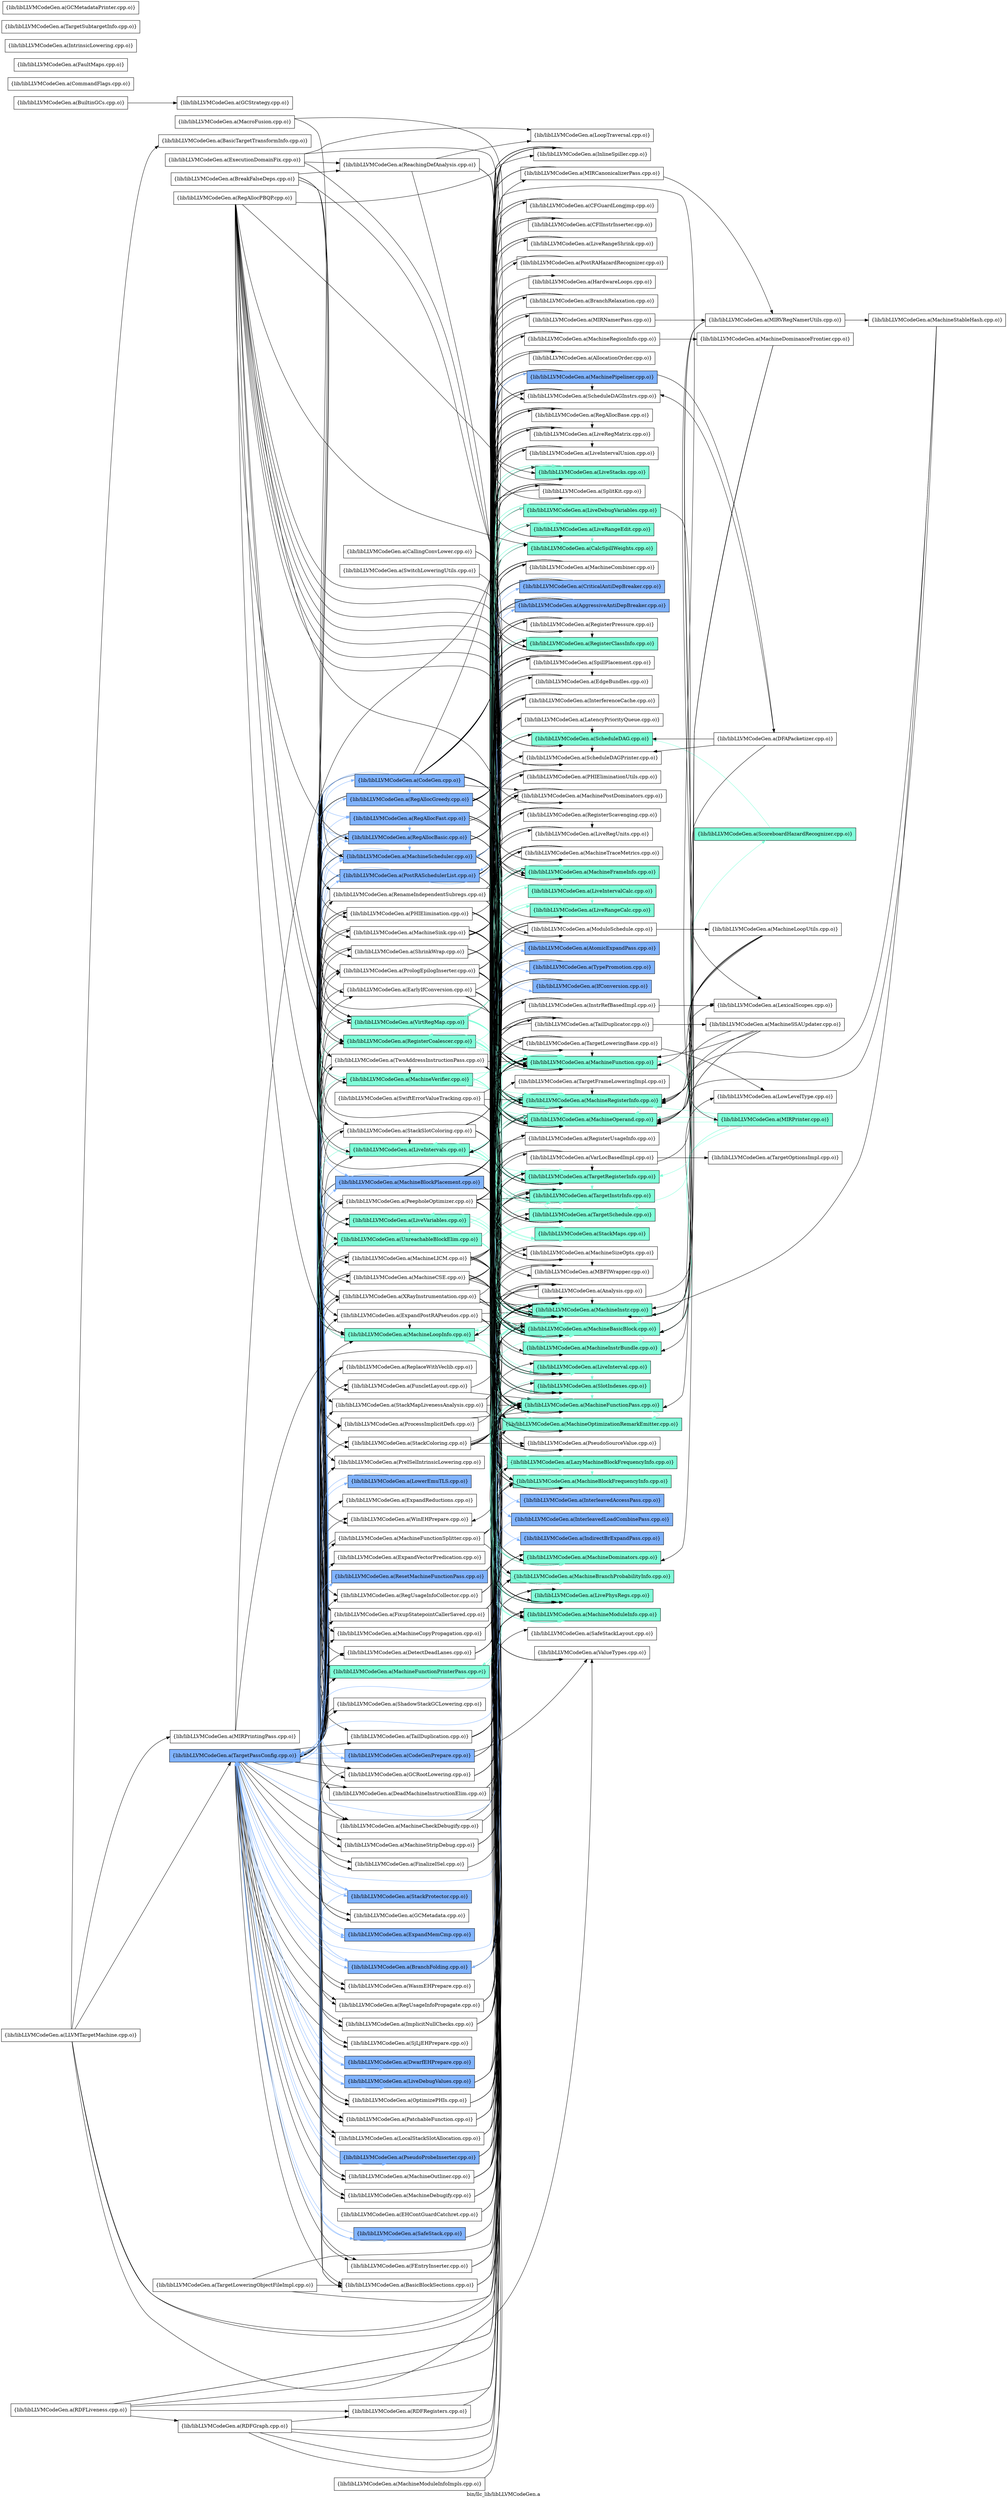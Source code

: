 digraph "bin/llc_lib/libLLVMCodeGen.a" {
	label="bin/llc_lib/libLLVMCodeGen.a";
	rankdir=LR;
	{ rank=same; Node0x55e195f8a808;  }
	{ rank=same; Node0x55e195f89048; Node0x55e195f925a8; Node0x55e195f927d8; Node0x55e195f92058; Node0x55e195f8f4e8; Node0x55e195f96838; Node0x55e195f8da08; Node0x55e195f8d4b8; Node0x55e195f8c5b8; Node0x55e195f8b708; Node0x55e195f9a8e8; Node0x55e195f9afc8; Node0x55e195f9b798; Node0x55e195f91e78; Node0x55e195f92af8; Node0x55e195f8dff8; Node0x55e195f8e228; Node0x55e195f8f218; Node0x55e195f8fe98; Node0x55e195f90118; Node0x55e195f814d8; Node0x55e195f82658; Node0x55e195f91478; Node0x55e195f8e2c8; Node0x55e195f958e8; Node0x55e195fa5518; Node0x55e195fa3b78; Node0x55e195f977d8; Node0x55e195f96568; Node0x55e195f89908; Node0x55e195f8a628; Node0x55e195f8b668; Node0x55e195f83c88; Node0x55e195f84d68; Node0x55e195f84548; Node0x55e195f95438; Node0x55e195f9c648; Node0x55e195f98368; Node0x55e195f96338; Node0x55e195f97c38; Node0x55e195f8f2b8; Node0x55e195f9c008; Node0x55e195f9c698; Node0x55e195f97cd8; Node0x55e195f99448; Node0x55e195f96388; Node0x55e195f964c8; Node0x55e195f8bc08; Node0x55e195f8b168; Node0x55e195f928c8; Node0x55e195fa1fa8; Node0x55e195fa3a88; Node0x55e195fa4cf8; Node0x55e195fa59c8; Node0x55e195f98188; Node0x55e195f9c418; Node0x55e195f9c198; Node0x55e195f9bba8; Node0x55e195f9ffc8; Node0x55e195f86028; Node0x55e195f840e8; Node0x55e195f882d8; Node0x55e195fa5b58; Node0x55e195fa62d8; Node0x55e195fa6be8; Node0x55e195f9b4c8; Node0x55e195f9c288; Node0x55e195f9caa8; Node0x55e195f98318; Node0x55e195f98ae8; Node0x55e195f98ea8;  }
	{ rank=same; Node0x55e195f9ade8; Node0x55e195f9c8c8; Node0x55e195f9b928; Node0x55e195fa2f98; Node0x55e195f97058; Node0x55e195f85c68; Node0x55e195f91298; Node0x55e195f95c58; Node0x55e195f9b3d8; Node0x55e195f84b38; Node0x55e195f855d8; Node0x55e195f853f8; Node0x55e195f9e308; Node0x55e195f8fa88; Node0x55e195f9bf18; Node0x55e195f94f38; Node0x55e195f947b8; Node0x55e195f8cd38; Node0x55e195f8f8a8; Node0x55e195f8ff88; Node0x55e195f8e7c8; Node0x55e195f8ef98; Node0x55e195f8d058; Node0x55e195f973c8; Node0x55e195fa3b28; Node0x55e195fa29f8; Node0x55e195f95d48; Node0x55e195f83008; Node0x55e195f94308; Node0x55e195f94d08; Node0x55e195f9b518; Node0x55e195f9c1e8; Node0x55e195f97468; Node0x55e195f98d68; Node0x55e195f9a1b8; Node0x55e195f98fe8; Node0x55e195f9cb98; Node0x55e195f95ed8; Node0x55e195f974b8; Node0x55e195f989a8; Node0x55e195f8f998; Node0x55e195f9ecb8; Node0x55e195f9bce8; Node0x55e195f914c8; Node0x55e195f95bb8; Node0x55e195f9a758; Node0x55e195fa3718; Node0x55e195fa3448; Node0x55e195fa2d18; Node0x55e195fa4ac8; Node0x55e195fa4f78; Node0x55e195fa6878; Node0x55e195fa15f8; Node0x55e195f9fa78; Node0x55e195f98f98; Node0x55e195f98408; Node0x55e195f99c68; Node0x55e195f9a438; Node0x55e195f956b8; Node0x55e195fa0748; Node0x55e195fa65a8; Node0x55e195fa2408; Node0x55e195fa2c28; Node0x55e195f920a8; Node0x55e195f90ed8; Node0x55e195f907a8; Node0x55e195fa3088; Node0x55e195fa24f8; Node0x55e195f9bdd8; Node0x55e195fa38f8; Node0x55e195f84778; Node0x55e195f84d18; Node0x55e195f97f58; Node0x55e195fa52e8; Node0x55e195fa0978; Node0x55e195f8a448; Node0x55e195f8d968; Node0x55e195f99588; Node0x55e195f99e98;  }
	{ rank=same; Node0x55e195f90168; Node0x55e195f9ea38; Node0x55e195f971e8; Node0x55e195f9a938; Node0x55e195f8ac18; Node0x55e195f96d88; Node0x55e195f99ee8; Node0x55e195fa2318; Node0x55e195f942b8; Node0x55e195f9d368;  }
	{ rank=same; Node0x55e195f8a808;  }
	{ rank=same; Node0x55e195f89048; Node0x55e195f925a8; Node0x55e195f927d8; Node0x55e195f92058; Node0x55e195f8f4e8; Node0x55e195f96838; Node0x55e195f8da08; Node0x55e195f8d4b8; Node0x55e195f8c5b8; Node0x55e195f8b708; Node0x55e195f9a8e8; Node0x55e195f9afc8; Node0x55e195f9b798; Node0x55e195f91e78; Node0x55e195f92af8; Node0x55e195f8dff8; Node0x55e195f8e228; Node0x55e195f8f218; Node0x55e195f8fe98; Node0x55e195f90118; Node0x55e195f814d8; Node0x55e195f82658; Node0x55e195f91478; Node0x55e195f8e2c8; Node0x55e195f958e8; Node0x55e195fa5518; Node0x55e195fa3b78; Node0x55e195f977d8; Node0x55e195f96568; Node0x55e195f89908; Node0x55e195f8a628; Node0x55e195f8b668; Node0x55e195f83c88; Node0x55e195f84d68; Node0x55e195f84548; Node0x55e195f95438; Node0x55e195f9c648; Node0x55e195f98368; Node0x55e195f96338; Node0x55e195f97c38; Node0x55e195f8f2b8; Node0x55e195f9c008; Node0x55e195f9c698; Node0x55e195f97cd8; Node0x55e195f99448; Node0x55e195f96388; Node0x55e195f964c8; Node0x55e195f8bc08; Node0x55e195f8b168; Node0x55e195f928c8; Node0x55e195fa1fa8; Node0x55e195fa3a88; Node0x55e195fa4cf8; Node0x55e195fa59c8; Node0x55e195f98188; Node0x55e195f9c418; Node0x55e195f9c198; Node0x55e195f9bba8; Node0x55e195f9ffc8; Node0x55e195f86028; Node0x55e195f840e8; Node0x55e195f882d8; Node0x55e195fa5b58; Node0x55e195fa62d8; Node0x55e195fa6be8; Node0x55e195f9b4c8; Node0x55e195f9c288; Node0x55e195f9caa8; Node0x55e195f98318; Node0x55e195f98ae8; Node0x55e195f98ea8;  }
	{ rank=same; Node0x55e195f9ade8; Node0x55e195f9c8c8; Node0x55e195f9b928; Node0x55e195fa2f98; Node0x55e195f97058; Node0x55e195f85c68; Node0x55e195f91298; Node0x55e195f95c58; Node0x55e195f9b3d8; Node0x55e195f84b38; Node0x55e195f855d8; Node0x55e195f853f8; Node0x55e195f9e308; Node0x55e195f8fa88; Node0x55e195f9bf18; Node0x55e195f94f38; Node0x55e195f947b8; Node0x55e195f8cd38; Node0x55e195f8f8a8; Node0x55e195f8ff88; Node0x55e195f8e7c8; Node0x55e195f8ef98; Node0x55e195f8d058; Node0x55e195f973c8; Node0x55e195fa3b28; Node0x55e195fa29f8; Node0x55e195f95d48; Node0x55e195f83008; Node0x55e195f94308; Node0x55e195f94d08; Node0x55e195f9b518; Node0x55e195f9c1e8; Node0x55e195f97468; Node0x55e195f98d68; Node0x55e195f9a1b8; Node0x55e195f98fe8; Node0x55e195f9cb98; Node0x55e195f95ed8; Node0x55e195f974b8; Node0x55e195f989a8; Node0x55e195f8f998; Node0x55e195f9ecb8; Node0x55e195f9bce8; Node0x55e195f914c8; Node0x55e195f95bb8; Node0x55e195f9a758; Node0x55e195fa3718; Node0x55e195fa3448; Node0x55e195fa2d18; Node0x55e195fa4ac8; Node0x55e195fa4f78; Node0x55e195fa6878; Node0x55e195fa15f8; Node0x55e195f9fa78; Node0x55e195f98f98; Node0x55e195f98408; Node0x55e195f99c68; Node0x55e195f9a438; Node0x55e195f956b8; Node0x55e195fa0748; Node0x55e195fa65a8; Node0x55e195fa2408; Node0x55e195fa2c28; Node0x55e195f920a8; Node0x55e195f90ed8; Node0x55e195f907a8; Node0x55e195fa3088; Node0x55e195fa24f8; Node0x55e195f9bdd8; Node0x55e195fa38f8; Node0x55e195f84778; Node0x55e195f84d18; Node0x55e195f97f58; Node0x55e195fa52e8; Node0x55e195fa0978; Node0x55e195f8a448; Node0x55e195f8d968; Node0x55e195f99588; Node0x55e195f99e98;  }
	{ rank=same; Node0x55e195f90168; Node0x55e195f9ea38; Node0x55e195f971e8; Node0x55e195f9a938; Node0x55e195f8ac18; Node0x55e195f96d88; Node0x55e195f99ee8; Node0x55e195fa2318; Node0x55e195f942b8; Node0x55e195f9d368;  }

	Node0x55e195f8a808 [shape=record,shape=box,group=2,style=filled,fillcolor="0.600000 0.5 1",label="{lib/libLLVMCodeGen.a(TargetPassConfig.cpp.o)}"];
	Node0x55e195f8a808 -> Node0x55e195f89048;
	Node0x55e195f8a808 -> Node0x55e195f925a8[color="0.600000 0.5 1"];
	Node0x55e195f8a808 -> Node0x55e195f927d8[color="0.600000 0.5 1"];
	Node0x55e195f8a808 -> Node0x55e195f92058;
	Node0x55e195f8a808 -> Node0x55e195f8f4e8;
	Node0x55e195f8a808 -> Node0x55e195f96838[color="0.600000 0.5 1"];
	Node0x55e195f8a808 -> Node0x55e195f8da08;
	Node0x55e195f8a808 -> Node0x55e195f8d4b8[color="0.600000 0.5 1"];
	Node0x55e195f8a808 -> Node0x55e195f8c5b8[color="0.600000 0.5 1"];
	Node0x55e195f8a808 -> Node0x55e195f8b708;
	Node0x55e195f8a808 -> Node0x55e195f9a8e8;
	Node0x55e195f8a808 -> Node0x55e195f9afc8[color="0.600000 0.5 1"];
	Node0x55e195f8a808 -> Node0x55e195f9b798;
	Node0x55e195f8a808 -> Node0x55e195f91e78[color="0.600000 0.5 1"];
	Node0x55e195f8a808 -> Node0x55e195f92af8;
	Node0x55e195f8a808 -> Node0x55e195f8dff8;
	Node0x55e195f8a808 -> Node0x55e195f8e228;
	Node0x55e195f8a808 -> Node0x55e195f8f218;
	Node0x55e195f8a808 -> Node0x55e195f8fe98;
	Node0x55e195f8a808 -> Node0x55e195f90118;
	Node0x55e195f8a808 -> Node0x55e195f814d8;
	Node0x55e195f8a808 -> Node0x55e195f82658;
	Node0x55e195f8a808 -> Node0x55e195f91478;
	Node0x55e195f8a808 -> Node0x55e195f8e2c8;
	Node0x55e195f8a808 -> Node0x55e195f958e8;
	Node0x55e195f8a808 -> Node0x55e195fa5518;
	Node0x55e195f8a808 -> Node0x55e195fa3b78;
	Node0x55e195f8a808 -> Node0x55e195f977d8[color="0.600000 0.5 1"];
	Node0x55e195f8a808 -> Node0x55e195f96568;
	Node0x55e195f8a808 -> Node0x55e195f89908;
	Node0x55e195f8a808 -> Node0x55e195f8a628;
	Node0x55e195f8a808 -> Node0x55e195f8b668;
	Node0x55e195f8a808 -> Node0x55e195f83c88;
	Node0x55e195f8a808 -> Node0x55e195f84d68;
	Node0x55e195f8a808 -> Node0x55e195f84548;
	Node0x55e195f8a808 -> Node0x55e195f95438;
	Node0x55e195f8a808 -> Node0x55e195f9c648[color="0.600000 0.5 1"];
	Node0x55e195f8a808 -> Node0x55e195f98368;
	Node0x55e195f8a808 -> Node0x55e195f96338;
	Node0x55e195f8a808 -> Node0x55e195f97c38;
	Node0x55e195f8a808 -> Node0x55e195f8f2b8;
	Node0x55e195f8a808 -> Node0x55e195f9c008;
	Node0x55e195f8a808 -> Node0x55e195f9c698;
	Node0x55e195f8a808 -> Node0x55e195f97cd8;
	Node0x55e195f8a808 -> Node0x55e195f99448[color="0.600000 0.5 1"];
	Node0x55e195f8a808 -> Node0x55e195f96388;
	Node0x55e195f8a808 -> Node0x55e195f964c8;
	Node0x55e195f8a808 -> Node0x55e195f8bc08;
	Node0x55e195f8a808 -> Node0x55e195f8b168[color="0.600000 0.5 1"];
	Node0x55e195f8a808 -> Node0x55e195f928c8[color="0.600000 0.5 1"];
	Node0x55e195f8a808 -> Node0x55e195fa1fa8[color="0.600000 0.5 1"];
	Node0x55e195f8a808 -> Node0x55e195fa3a88[color="0.600000 0.5 1"];
	Node0x55e195f8a808 -> Node0x55e195fa4cf8;
	Node0x55e195f8a808 -> Node0x55e195fa59c8;
	Node0x55e195f8a808 -> Node0x55e195f98188;
	Node0x55e195f8a808 -> Node0x55e195f9c418;
	Node0x55e195f8a808 -> Node0x55e195f9c198;
	Node0x55e195f8a808 -> Node0x55e195f9bba8[color="0.600000 0.5 1"];
	Node0x55e195f8a808 -> Node0x55e195f9ffc8;
	Node0x55e195f8a808 -> Node0x55e195f86028;
	Node0x55e195f8a808 -> Node0x55e195f840e8;
	Node0x55e195f8a808 -> Node0x55e195f882d8;
	Node0x55e195f8a808 -> Node0x55e195fa5b58[color="0.600000 0.5 1"];
	Node0x55e195f8a808 -> Node0x55e195fa62d8;
	Node0x55e195f8a808 -> Node0x55e195fa6be8;
	Node0x55e195f8a808 -> Node0x55e195f9b4c8;
	Node0x55e195f8a808 -> Node0x55e195f9c288;
	Node0x55e195f8a808 -> Node0x55e195f9caa8;
	Node0x55e195f8a808 -> Node0x55e195f98318;
	Node0x55e195f8a808 -> Node0x55e195f98ae8;
	Node0x55e195f8a808 -> Node0x55e195f98ea8[color="0.600000 0.5 1"];
	Node0x55e195f935e8 [shape=record,shape=box,group=0,label="{lib/libLLVMCodeGen.a(BuiltinGCs.cpp.o)}"];
	Node0x55e195f935e8 -> Node0x55e195f8f178;
	Node0x55e195f96838 [shape=record,shape=box,group=2,style=filled,fillcolor="0.600000 0.5 1",label="{lib/libLLVMCodeGen.a(CodeGen.cpp.o)}"];
	Node0x55e195f96838 -> Node0x55e195f8a808[color="0.600000 0.5 1"];
	Node0x55e195f96838 -> Node0x55e195f8fa88[color="0.600000 0.5 1"];
	Node0x55e195f96838 -> Node0x55e195f8f4e8;
	Node0x55e195f96838 -> Node0x55e195f9bf18[color="0.600000 0.5 1"];
	Node0x55e195f96838 -> Node0x55e195f94f38;
	Node0x55e195f96838 -> Node0x55e195f947b8;
	Node0x55e195f96838 -> Node0x55e195f8da08;
	Node0x55e195f96838 -> Node0x55e195f8d4b8[color="0.600000 0.5 1"];
	Node0x55e195f96838 -> Node0x55e195f8cd38;
	Node0x55e195f96838 -> Node0x55e195f8c5b8[color="0.600000 0.5 1"];
	Node0x55e195f96838 -> Node0x55e195f8b708;
	Node0x55e195f96838 -> Node0x55e195f9a8e8;
	Node0x55e195f96838 -> Node0x55e195f9afc8[color="0.600000 0.5 1"];
	Node0x55e195f96838 -> Node0x55e195f9b798;
	Node0x55e195f96838 -> Node0x55e195f91e78[color="0.600000 0.5 1"];
	Node0x55e195f96838 -> Node0x55e195f92af8;
	Node0x55e195f96838 -> Node0x55e195f8f218;
	Node0x55e195f96838 -> Node0x55e195f8fe98;
	Node0x55e195f96838 -> Node0x55e195f90118;
	Node0x55e195f96838 -> Node0x55e195f814d8;
	Node0x55e195f96838 -> Node0x55e195f82658;
	Node0x55e195f96838 -> Node0x55e195f91478;
	Node0x55e195f96838 -> Node0x55e195f8f8a8;
	Node0x55e195f96838 -> Node0x55e195f8ff88[color="0.600000 0.5 1"];
	Node0x55e195f96838 -> Node0x55e195f8e2c8;
	Node0x55e195f96838 -> Node0x55e195f8e7c8[color="0.600000 0.5 1"];
	Node0x55e195f96838 -> Node0x55e195f8ef98[color="0.600000 0.5 1"];
	Node0x55e195f96838 -> Node0x55e195f8d058[color="0.600000 0.5 1"];
	Node0x55e195f96838 -> Node0x55e195f973c8;
	Node0x55e195f96838 -> Node0x55e195f958e8;
	Node0x55e195f96838 -> Node0x55e195fa3b28;
	Node0x55e195f96838 -> Node0x55e195fa29f8;
	Node0x55e195f96838 -> Node0x55e195fa5518;
	Node0x55e195f96838 -> Node0x55e195fa3b78;
	Node0x55e195f96838 -> Node0x55e195f97058;
	Node0x55e195f96838 -> Node0x55e195f977d8[color="0.600000 0.5 1"];
	Node0x55e195f96838 -> Node0x55e195f95d48;
	Node0x55e195f96838 -> Node0x55e195f96568;
	Node0x55e195f96838 -> Node0x55e195f89908;
	Node0x55e195f96838 -> Node0x55e195f8a628;
	Node0x55e195f96838 -> Node0x55e195f8b668;
	Node0x55e195f96838 -> Node0x55e195f9b3d8;
	Node0x55e195f96838 -> Node0x55e195f83c88;
	Node0x55e195f96838 -> Node0x55e195f83008;
	Node0x55e195f96838 -> Node0x55e195f84d68;
	Node0x55e195f96838 -> Node0x55e195f84548;
	Node0x55e195f96838 -> Node0x55e195f85c68;
	Node0x55e195f96838 -> Node0x55e195f94308;
	Node0x55e195f96838 -> Node0x55e195f95438;
	Node0x55e195f96838 -> Node0x55e195f94d08[color="0.600000 0.5 1"];
	Node0x55e195f96838 -> Node0x55e195f9b518;
	Node0x55e195f96838 -> Node0x55e195f9c1e8;
	Node0x55e195f96838 -> Node0x55e195f9c648[color="0.600000 0.5 1"];
	Node0x55e195f96838 -> Node0x55e195f98368;
	Node0x55e195f96838 -> Node0x55e195f96338;
	Node0x55e195f96838 -> Node0x55e195f97c38;
	Node0x55e195f96838 -> Node0x55e195f97468;
	Node0x55e195f96838 -> Node0x55e195f8f2b8;
	Node0x55e195f96838 -> Node0x55e195f9c008;
	Node0x55e195f96838 -> Node0x55e195f9c698;
	Node0x55e195f96838 -> Node0x55e195f97cd8;
	Node0x55e195f96838 -> Node0x55e195f98d68;
	Node0x55e195f96838 -> Node0x55e195f99448[color="0.600000 0.5 1"];
	Node0x55e195f96838 -> Node0x55e195f96388;
	Node0x55e195f96838 -> Node0x55e195f964c8;
	Node0x55e195f96838 -> Node0x55e195f8bc08;
	Node0x55e195f96838 -> Node0x55e195f928c8[color="0.600000 0.5 1"];
	Node0x55e195f96838 -> Node0x55e195fa1fa8[color="0.600000 0.5 1"];
	Node0x55e195f96838 -> Node0x55e195fa3a88[color="0.600000 0.5 1"];
	Node0x55e195f96838 -> Node0x55e195fa4cf8;
	Node0x55e195f96838 -> Node0x55e195fa59c8;
	Node0x55e195f96838 -> Node0x55e195f9a1b8;
	Node0x55e195f96838 -> Node0x55e195f98fe8;
	Node0x55e195f96838 -> Node0x55e195f98188;
	Node0x55e195f96838 -> Node0x55e195f9c418;
	Node0x55e195f96838 -> Node0x55e195f9bba8[color="0.600000 0.5 1"];
	Node0x55e195f96838 -> Node0x55e195f9ffc8;
	Node0x55e195f96838 -> Node0x55e195f86028;
	Node0x55e195f96838 -> Node0x55e195f853f8;
	Node0x55e195f96838 -> Node0x55e195f840e8;
	Node0x55e195f96838 -> Node0x55e195f882d8;
	Node0x55e195f96838 -> Node0x55e195fa5b58[color="0.600000 0.5 1"];
	Node0x55e195f96838 -> Node0x55e195fa62d8;
	Node0x55e195f96838 -> Node0x55e195fa6be8;
	Node0x55e195f96838 -> Node0x55e195f9b4c8;
	Node0x55e195f96838 -> Node0x55e195f9c288;
	Node0x55e195f96838 -> Node0x55e195f9caa8;
	Node0x55e195f96838 -> Node0x55e195f98318;
	Node0x55e195f96838 -> Node0x55e195f98ae8;
	Node0x55e195f96838 -> Node0x55e195f98ea8[color="0.600000 0.5 1"];
	Node0x55e195f8be38 [shape=record,shape=box,group=0,label="{lib/libLLVMCodeGen.a(CommandFlags.cpp.o)}"];
	Node0x55e195f8dff8 [shape=record,shape=box,group=0,label="{lib/libLLVMCodeGen.a(ExpandReductions.cpp.o)}"];
	Node0x55e195f8e228 [shape=record,shape=box,group=0,label="{lib/libLLVMCodeGen.a(ExpandVectorPredication.cpp.o)}"];
	Node0x55e195f91478 [shape=record,shape=box,group=0,label="{lib/libLLVMCodeGen.a(GCRootLowering.cpp.o)}"];
	Node0x55e195f91478 -> Node0x55e195f82658;
	Node0x55e195f91478 -> Node0x55e195fa2f98;
	Node0x55e195f91478 -> Node0x55e195f9ade8;
	Node0x55e195f91478 -> Node0x55e195f9c8c8;
	Node0x55e195f91478 -> Node0x55e195f84b38;
	Node0x55e195f8f8a8 [shape=record,shape=box,group=0,label="{lib/libLLVMCodeGen.a(HardwareLoops.cpp.o)}"];
	Node0x55e195f85c68 [shape=record,shape=box,group=1,style=filled,fillcolor="0.450000 0.5 1",label="{lib/libLLVMCodeGen.a(MachineModuleInfo.cpp.o)}"];
	Node0x55e195f85c68 -> Node0x55e195f9ade8[color="0.450000 0.5 1"];
	Node0x55e195f8df58 [shape=record,shape=box,group=0,label="{lib/libLLVMCodeGen.a(MIRPrintingPass.cpp.o)}"];
	Node0x55e195f8df58 -> Node0x55e195f9c8c8;
	Node0x55e195f8df58 -> Node0x55e195f90168;
	Node0x55e195f928c8 [shape=record,shape=box,group=2,style=filled,fillcolor="0.600000 0.5 1",label="{lib/libLLVMCodeGen.a(RegAllocBasic.cpp.o)}"];
	Node0x55e195f928c8 -> Node0x55e195f973c8;
	Node0x55e195f928c8 -> Node0x55e195f958e8;
	Node0x55e195f928c8 -> Node0x55e195fa2408;
	Node0x55e195f928c8 -> Node0x55e195fa2c28;
	Node0x55e195f928c8 -> Node0x55e195fa29f8;
	Node0x55e195f928c8 -> Node0x55e195f97058;
	Node0x55e195f928c8 -> Node0x55e195f9b3d8;
	Node0x55e195f928c8 -> Node0x55e195f9c8c8;
	Node0x55e195f928c8 -> Node0x55e195f84548;
	Node0x55e195f928c8 -> Node0x55e195f9c648[color="0.600000 0.5 1"];
	Node0x55e195f928c8 -> Node0x55e195f920a8;
	Node0x55e195f928c8 -> Node0x55e195f90ed8;
	Node0x55e195f928c8 -> Node0x55e195f907a8;
	Node0x55e195f928c8 -> Node0x55e195fa3088;
	Node0x55e195f928c8 -> Node0x55e195fa24f8;
	Node0x55e195f928c8 -> Node0x55e195fa4f78;
	Node0x55e195f928c8 -> Node0x55e195fa4cf8;
	Node0x55e195f928c8 -> Node0x55e195f853f8;
	Node0x55e195f928c8 -> Node0x55e195f9c288;
	Node0x55e195fa1fa8 [shape=record,shape=box,group=2,style=filled,fillcolor="0.600000 0.5 1",label="{lib/libLLVMCodeGen.a(RegAllocFast.cpp.o)}"];
	Node0x55e195fa1fa8 -> Node0x55e195fa2f98;
	Node0x55e195fa1fa8 -> Node0x55e195f9a758;
	Node0x55e195fa1fa8 -> Node0x55e195f9ade8;
	Node0x55e195fa1fa8 -> Node0x55e195f9c8c8;
	Node0x55e195fa1fa8 -> Node0x55e195f84b38;
	Node0x55e195fa1fa8 -> Node0x55e195f855d8;
	Node0x55e195fa1fa8 -> Node0x55e195f9b928;
	Node0x55e195fa1fa8 -> Node0x55e195f928c8[color="0.600000 0.5 1"];
	Node0x55e195fa1fa8 -> Node0x55e195fa4f78;
	Node0x55e195fa3a88 [shape=record,shape=box,group=2,style=filled,fillcolor="0.600000 0.5 1",label="{lib/libLLVMCodeGen.a(RegAllocGreedy.cpp.o)}"];
	Node0x55e195fa3a88 -> Node0x55e195f9bdd8;
	Node0x55e195fa3a88 -> Node0x55e195f973c8;
	Node0x55e195fa3a88 -> Node0x55e195f958e8;
	Node0x55e195fa3a88 -> Node0x55e195f95c58;
	Node0x55e195fa3a88 -> Node0x55e195fa2408;
	Node0x55e195fa3a88 -> Node0x55e195fa2c28;
	Node0x55e195fa3a88 -> Node0x55e195fa29f8;
	Node0x55e195fa3a88 -> Node0x55e195fa2f98;
	Node0x55e195fa3a88 -> Node0x55e195f97058;
	Node0x55e195fa3a88 -> Node0x55e195f9b3d8;
	Node0x55e195fa3a88 -> Node0x55e195f9c8c8;
	Node0x55e195fa3a88 -> Node0x55e195f84b38;
	Node0x55e195fa3a88 -> Node0x55e195f84548;
	Node0x55e195fa3a88 -> Node0x55e195f94308;
	Node0x55e195fa3a88 -> Node0x55e195f9c648[color="0.600000 0.5 1"];
	Node0x55e195fa3a88 -> Node0x55e195f97c38;
	Node0x55e195fa3a88 -> Node0x55e195f928c8[color="0.600000 0.5 1"];
	Node0x55e195fa3a88 -> Node0x55e195f920a8;
	Node0x55e195fa3a88 -> Node0x55e195f90ed8;
	Node0x55e195fa3a88 -> Node0x55e195f907a8;
	Node0x55e195fa3a88 -> Node0x55e195fa3088;
	Node0x55e195fa3a88 -> Node0x55e195fa24f8;
	Node0x55e195fa3a88 -> Node0x55e195fa38f8;
	Node0x55e195fa3a88 -> Node0x55e195fa4f78;
	Node0x55e195fa3a88 -> Node0x55e195fa4cf8;
	Node0x55e195fa3a88 -> Node0x55e195f853f8;
	Node0x55e195fa3a88 -> Node0x55e195f84778;
	Node0x55e195fa3a88 -> Node0x55e195f84d18;
	Node0x55e195fa3a88 -> Node0x55e195f9c288;
	Node0x55e195fa54c8 [shape=record,shape=box,group=0,label="{lib/libLLVMCodeGen.a(RegAllocPBQP.cpp.o)}"];
	Node0x55e195fa54c8 -> Node0x55e195f91298;
	Node0x55e195fa54c8 -> Node0x55e195f958e8;
	Node0x55e195fa54c8 -> Node0x55e195f95c58;
	Node0x55e195fa54c8 -> Node0x55e195fa29f8;
	Node0x55e195fa54c8 -> Node0x55e195f97058;
	Node0x55e195fa54c8 -> Node0x55e195f9b3d8;
	Node0x55e195fa54c8 -> Node0x55e195f9c8c8;
	Node0x55e195fa54c8 -> Node0x55e195f84b38;
	Node0x55e195fa54c8 -> Node0x55e195f84548;
	Node0x55e195fa54c8 -> Node0x55e195f9b928;
	Node0x55e195fa54c8 -> Node0x55e195f928c8;
	Node0x55e195fa54c8 -> Node0x55e195f90ed8;
	Node0x55e195fa54c8 -> Node0x55e195f907a8;
	Node0x55e195fa54c8 -> Node0x55e195fa4cf8;
	Node0x55e195fa54c8 -> Node0x55e195f853f8;
	Node0x55e195fa54c8 -> Node0x55e195f9c288;
	Node0x55e195fa65a8 [shape=record,shape=box,group=0,label="{lib/libLLVMCodeGen.a(RegisterScavenging.cpp.o)}"];
	Node0x55e195fa65a8 -> Node0x55e195f91298;
	Node0x55e195fa65a8 -> Node0x55e195fa2f98;
	Node0x55e195fa65a8 -> Node0x55e195f9c8c8;
	Node0x55e195fa65a8 -> Node0x55e195f84b38;
	Node0x55e195fa65a8 -> Node0x55e195f9b928;
	Node0x55e195fa65a8 -> Node0x55e195f98f98;
	Node0x55e195f9c198 [shape=record,shape=box,group=0,label="{lib/libLLVMCodeGen.a(ReplaceWithVeclib.cpp.o)}"];
	Node0x55e195f9b4c8 [shape=record,shape=box,group=1,style=filled,fillcolor="0.450000 0.5 1",label="{lib/libLLVMCodeGen.a(UnreachableBlockElim.cpp.o)}"];
	Node0x55e195f9b4c8 -> Node0x55e195fa2f98[color="0.450000 0.5 1"];
	Node0x55e195f9b4c8 -> Node0x55e195f9b3d8[color="0.450000 0.5 1"];
	Node0x55e195f9b4c8 -> Node0x55e195f9ade8[color="0.450000 0.5 1"];
	Node0x55e195f9b4c8 -> Node0x55e195f9c8c8[color="0.450000 0.5 1"];
	Node0x55e195f9b4c8 -> Node0x55e195f84b38[color="0.450000 0.5 1"];
	Node0x55e195f9b4c8 -> Node0x55e195f84548[color="0.450000 0.5 1"];
	Node0x55e195f9b4c8 -> Node0x55e195f855d8[color="0.450000 0.5 1"];
	Node0x55e195f9b4c8 -> Node0x55e195f9b928[color="0.450000 0.5 1"];
	Node0x55e195f8ee08 [shape=record,shape=box,group=0,label="{lib/libLLVMCodeGen.a(FaultMaps.cpp.o)}"];
	Node0x55e195f9ade8 [shape=record,shape=box,group=1,style=filled,fillcolor="0.450000 0.5 1",label="{lib/libLLVMCodeGen.a(MachineFunction.cpp.o)}"];
	Node0x55e195f9ade8 -> Node0x55e195f91298[color="0.450000 0.5 1"];
	Node0x55e195f9ade8 -> Node0x55e195fa2f98[color="0.450000 0.5 1"];
	Node0x55e195f9ade8 -> Node0x55e195f9a758[color="0.450000 0.5 1"];
	Node0x55e195f9ade8 -> Node0x55e195f84b38[color="0.450000 0.5 1"];
	Node0x55e195f9ade8 -> Node0x55e195f85c68[color="0.450000 0.5 1"];
	Node0x55e195f9ade8 -> Node0x55e195f855d8[color="0.450000 0.5 1"];
	Node0x55e195f9ade8 -> Node0x55e195f9b928[color="0.450000 0.5 1"];
	Node0x55e195f9ade8 -> Node0x55e195f8a448;
	Node0x55e195f9ade8 -> Node0x55e195f98318;
	Node0x55e195f9c8c8 [shape=record,shape=box,group=1,style=filled,fillcolor="0.450000 0.5 1",label="{lib/libLLVMCodeGen.a(MachineFunctionPass.cpp.o)}"];
	Node0x55e195f9c8c8 -> Node0x55e195f83c88[color="0.450000 0.5 1"];
	Node0x55e195f9c8c8 -> Node0x55e195f85c68[color="0.450000 0.5 1"];
	Node0x55e195f9c8c8 -> Node0x55e195f94308[color="0.450000 0.5 1"];
	Node0x55e195f84b38 [shape=record,shape=box,group=1,style=filled,fillcolor="0.450000 0.5 1",label="{lib/libLLVMCodeGen.a(MachineInstr.cpp.o)}"];
	Node0x55e195f84b38 -> Node0x55e195f91298[color="0.450000 0.5 1"];
	Node0x55e195f84b38 -> Node0x55e195fa2f98[color="0.450000 0.5 1"];
	Node0x55e195f84b38 -> Node0x55e195f9ade8[color="0.450000 0.5 1"];
	Node0x55e195f84b38 -> Node0x55e195f855d8[color="0.450000 0.5 1"];
	Node0x55e195f84b38 -> Node0x55e195f9b928[color="0.450000 0.5 1"];
	Node0x55e195f84b38 -> Node0x55e195fa2d18[color="0.450000 0.5 1"];
	Node0x55e195f85358 [shape=record,shape=box,group=0,label="{lib/libLLVMCodeGen.a(MachineModuleInfoImpls.cpp.o)}"];
	Node0x55e195f85358 -> Node0x55e195f85c68;
	Node0x55e195fa2d18 [shape=record,shape=box,group=1,style=filled,fillcolor="0.450000 0.5 1",label="{lib/libLLVMCodeGen.a(StackMaps.cpp.o)}"];
	Node0x55e195fa2d18 -> Node0x55e195f91298[color="0.450000 0.5 1"];
	Node0x55e195fa2d18 -> Node0x55e195f9ade8[color="0.450000 0.5 1"];
	Node0x55e195fa2d18 -> Node0x55e195f84b38[color="0.450000 0.5 1"];
	Node0x55e195fa2f98 [shape=record,shape=box,group=1,style=filled,fillcolor="0.450000 0.5 1",label="{lib/libLLVMCodeGen.a(MachineBasicBlock.cpp.o)}"];
	Node0x55e195fa2f98 -> Node0x55e195f91298[color="0.450000 0.5 1"];
	Node0x55e195fa2f98 -> Node0x55e195f958e8[color="0.450000 0.5 1"];
	Node0x55e195fa2f98 -> Node0x55e195f95c58[color="0.450000 0.5 1"];
	Node0x55e195fa2f98 -> Node0x55e195f95ed8[color="0.450000 0.5 1"];
	Node0x55e195fa2f98 -> Node0x55e195fa5518[color="0.450000 0.5 1"];
	Node0x55e195fa2f98 -> Node0x55e195f9b3d8[color="0.450000 0.5 1"];
	Node0x55e195fa2f98 -> Node0x55e195f9ade8[color="0.450000 0.5 1"];
	Node0x55e195fa2f98 -> Node0x55e195f83008[color="0.450000 0.5 1"];
	Node0x55e195fa2f98 -> Node0x55e195f84b38[color="0.450000 0.5 1"];
	Node0x55e195fa2f98 -> Node0x55e195f84548[color="0.450000 0.5 1"];
	Node0x55e195fa2f98 -> Node0x55e195f9b928[color="0.450000 0.5 1"];
	Node0x55e195fa2f98 -> Node0x55e195f853f8[color="0.450000 0.5 1"];
	Node0x55e195f9b928 [shape=record,shape=box,group=1,style=filled,fillcolor="0.450000 0.5 1",label="{lib/libLLVMCodeGen.a(MachineRegisterInfo.cpp.o)}"];
	Node0x55e195f9b928 -> Node0x55e195f91298[color="0.450000 0.5 1"];
	Node0x55e195f9b928 -> Node0x55e195fa2f98[color="0.450000 0.5 1"];
	Node0x55e195f9b928 -> Node0x55e195f9ade8[color="0.450000 0.5 1"];
	Node0x55e195f9b928 -> Node0x55e195f84b38[color="0.450000 0.5 1"];
	Node0x55e195f9b928 -> Node0x55e195f855d8[color="0.450000 0.5 1"];
	Node0x55e195f91298 [shape=record,shape=box,group=1,style=filled,fillcolor="0.450000 0.5 1",label="{lib/libLLVMCodeGen.a(TargetRegisterInfo.cpp.o)}"];
	Node0x55e195f91298 -> Node0x55e195f9b928[color="0.450000 0.5 1"];
	Node0x55e195f91298 -> Node0x55e195f9e308[color="0.450000 0.5 1"];
	Node0x55e195fa2408 [shape=record,shape=box,group=0,label="{lib/libLLVMCodeGen.a(LiveRegMatrix.cpp.o)}"];
	Node0x55e195fa2408 -> Node0x55e195f958e8;
	Node0x55e195fa2408 -> Node0x55e195f95c58;
	Node0x55e195fa2408 -> Node0x55e195fa2c28;
	Node0x55e195fa2408 -> Node0x55e195f9c8c8;
	Node0x55e195fa2408 -> Node0x55e195f9c288;
	Node0x55e195f855d8 [shape=record,shape=box,group=1,style=filled,fillcolor="0.450000 0.5 1",label="{lib/libLLVMCodeGen.a(MachineOperand.cpp.o)}"];
	Node0x55e195f855d8 -> Node0x55e195f91298[color="0.450000 0.5 1"];
	Node0x55e195f855d8 -> Node0x55e195fa2f98[color="0.450000 0.5 1"];
	Node0x55e195f855d8 -> Node0x55e195f9ade8[color="0.450000 0.5 1"];
	Node0x55e195f855d8 -> Node0x55e195f9b928[color="0.450000 0.5 1"];
	Node0x55e195f855d8 -> Node0x55e195f90168[color="0.450000 0.5 1"];
	Node0x55e195f855d8 -> Node0x55e195f8a448;
	Node0x55e195f92eb8 [shape=record,shape=box,group=0,label="{lib/libLLVMCodeGen.a(CallingConvLower.cpp.o)}"];
	Node0x55e195f92eb8 -> Node0x55e195f9a758;
	Node0x55e195f92eb8 -> Node0x55e195f9ade8;
	Node0x55e195f8d2d8 [shape=record,shape=box,group=0,label="{lib/libLLVMCodeGen.a(IntrinsicLowering.cpp.o)}"];
	Node0x55e195f9a758 [shape=record,shape=box,group=1,style=filled,fillcolor="0.450000 0.5 1",label="{lib/libLLVMCodeGen.a(MachineFrameInfo.cpp.o)}"];
	Node0x55e195f9a758 -> Node0x55e195f9b928[color="0.450000 0.5 1"];
	Node0x55e195f9ecb8 [shape=record,shape=box,group=0,label="{lib/libLLVMCodeGen.a(TargetLoweringBase.cpp.o)}"];
	Node0x55e195f9ecb8 -> Node0x55e195f9cb98;
	Node0x55e195f9ecb8 -> Node0x55e195fa2318;
	Node0x55e195f9ecb8 -> Node0x55e195fa2f98;
	Node0x55e195f9ecb8 -> Node0x55e195f9ade8;
	Node0x55e195f9ecb8 -> Node0x55e195f84b38;
	Node0x55e195f9ecb8 -> Node0x55e195f855d8;
	Node0x55e195f9ecb8 -> Node0x55e195f9b928;
	Node0x55e195f9ecb8 -> Node0x55e195f9bce8;
	Node0x55e195f9bce8 [shape=record,shape=box,group=0,label="{lib/libLLVMCodeGen.a(ValueTypes.cpp.o)}"];
	Node0x55e195f95ed8 [shape=record,shape=box,group=1,style=filled,fillcolor="0.450000 0.5 1",label="{lib/libLLVMCodeGen.a(LivePhysRegs.cpp.o)}"];
	Node0x55e195f95ed8 -> Node0x55e195f91298[color="0.450000 0.5 1"];
	Node0x55e195f95ed8 -> Node0x55e195fa2f98[color="0.450000 0.5 1"];
	Node0x55e195f95ed8 -> Node0x55e195f84b38[color="0.450000 0.5 1"];
	Node0x55e195f95ed8 -> Node0x55e195f9b928[color="0.450000 0.5 1"];
	Node0x55e195fa5518 [shape=record,shape=box,group=1,style=filled,fillcolor="0.450000 0.5 1",label="{lib/libLLVMCodeGen.a(LiveVariables.cpp.o)}"];
	Node0x55e195fa5518 -> Node0x55e195fa2f98[color="0.450000 0.5 1"];
	Node0x55e195fa5518 -> Node0x55e195f9c8c8[color="0.450000 0.5 1"];
	Node0x55e195fa5518 -> Node0x55e195f84b38[color="0.450000 0.5 1"];
	Node0x55e195fa5518 -> Node0x55e195f9b928[color="0.450000 0.5 1"];
	Node0x55e195fa5518 -> Node0x55e195f9b4c8[color="0.450000 0.5 1"];
	Node0x55e195f9b3d8 [shape=record,shape=box,group=1,style=filled,fillcolor="0.450000 0.5 1",label="{lib/libLLVMCodeGen.a(MachineDominators.cpp.o)}"];
	Node0x55e195f9b3d8 -> Node0x55e195fa2f98[color="0.450000 0.5 1"];
	Node0x55e195f9b3d8 -> Node0x55e195f9c8c8[color="0.450000 0.5 1"];
	Node0x55e195f9e308 [shape=record,shape=box,group=1,style=filled,fillcolor="0.450000 0.5 1",label="{lib/libLLVMCodeGen.a(TargetInstrInfo.cpp.o)}"];
	Node0x55e195f9e308 -> Node0x55e195f914c8[color="0.450000 0.5 1"];
	Node0x55e195f9e308 -> Node0x55e195fa2f98[color="0.450000 0.5 1"];
	Node0x55e195f9e308 -> Node0x55e195f9ade8[color="0.450000 0.5 1"];
	Node0x55e195f9e308 -> Node0x55e195f84b38[color="0.450000 0.5 1"];
	Node0x55e195f9e308 -> Node0x55e195f855d8[color="0.450000 0.5 1"];
	Node0x55e195f9e308 -> Node0x55e195f9b928[color="0.450000 0.5 1"];
	Node0x55e195f9e308 -> Node0x55e195fa2d18[color="0.450000 0.5 1"];
	Node0x55e195f9e308 -> Node0x55e195f9ea38[color="0.450000 0.5 1"];
	Node0x55e195fa52e8 [shape=record,shape=box,group=0,label="{lib/libLLVMCodeGen.a(TargetFrameLoweringImpl.cpp.o)}"];
	Node0x55e195fa52e8 -> Node0x55e195f9b928;
	Node0x55e195f9d368 [shape=record,shape=box,group=0,label="{lib/libLLVMCodeGen.a(TargetOptionsImpl.cpp.o)}"];
	Node0x55e195f90de8 [shape=record,shape=box,group=0,label="{lib/libLLVMCodeGen.a(TargetSubtargetInfo.cpp.o)}"];
	Node0x55e195f9cb98 [shape=record,shape=box,group=0,label="{lib/libLLVMCodeGen.a(Analysis.cpp.o)}"];
	Node0x55e195f9cb98 -> Node0x55e195fa2318;
	Node0x55e195f9cb98 -> Node0x55e195fa2f98;
	Node0x55e195f9cb98 -> Node0x55e195f84b38;
	Node0x55e195f9cb98 -> Node0x55e195f9bce8;
	Node0x55e195fa2318 [shape=record,shape=box,group=0,label="{lib/libLLVMCodeGen.a(LowLevelType.cpp.o)}"];
	Node0x55e195f8e6d8 [shape=record,shape=box,group=0,label="{lib/libLLVMCodeGen.a(MacroFusion.cpp.o)}"];
	Node0x55e195f8e6d8 -> Node0x55e195f9c648;
	Node0x55e195f8e6d8 -> Node0x55e195f9fa78;
	Node0x55e195f9bf18 [shape=record,shape=box,group=2,style=filled,fillcolor="0.600000 0.5 1",label="{lib/libLLVMCodeGen.a(AtomicExpandPass.cpp.o)}"];
	Node0x55e195f9bf18 -> Node0x55e195f8a808[color="0.600000 0.5 1"];
	Node0x55e195f9bf18 -> Node0x55e195f9bce8;
	Node0x55e195f9bd38 [shape=record,shape=box,group=0,label="{lib/libLLVMCodeGen.a(BasicTargetTransformInfo.cpp.o)}"];
	Node0x55e195f93908 [shape=record,shape=box,group=0,label="{lib/libLLVMCodeGen.a(BreakFalseDeps.cpp.o)}"];
	Node0x55e195f93908 -> Node0x55e195f95ed8;
	Node0x55e195f93908 -> Node0x55e195f9c8c8;
	Node0x55e195f93908 -> Node0x55e195f855d8;
	Node0x55e195f93908 -> Node0x55e195f92698;
	Node0x55e195f93908 -> Node0x55e195fa4f78;
	Node0x55e195f94f38 [shape=record,shape=box,group=0,label="{lib/libLLVMCodeGen.a(CFGuardLongjmp.cpp.o)}"];
	Node0x55e195f94f38 -> Node0x55e195f9ade8;
	Node0x55e195f94f38 -> Node0x55e195f9c8c8;
	Node0x55e195f94f38 -> Node0x55e195f84b38;
	Node0x55e195f947b8 [shape=record,shape=box,group=0,label="{lib/libLLVMCodeGen.a(CFIInstrInserter.cpp.o)}"];
	Node0x55e195f947b8 -> Node0x55e195fa2f98;
	Node0x55e195f947b8 -> Node0x55e195f9ade8;
	Node0x55e195f947b8 -> Node0x55e195f9c8c8;
	Node0x55e195f947b8 -> Node0x55e195f84b38;
	Node0x55e195f9b798 [shape=record,shape=box,group=0,label="{lib/libLLVMCodeGen.a(EarlyIfConversion.cpp.o)}"];
	Node0x55e195f9b798 -> Node0x55e195f914c8;
	Node0x55e195f9b798 -> Node0x55e195fa2f98;
	Node0x55e195f9b798 -> Node0x55e195f974b8;
	Node0x55e195f9b798 -> Node0x55e195f9b3d8;
	Node0x55e195f9b798 -> Node0x55e195f9ade8;
	Node0x55e195f9b798 -> Node0x55e195f9c8c8;
	Node0x55e195f9b798 -> Node0x55e195f84b38;
	Node0x55e195f9b798 -> Node0x55e195f84548;
	Node0x55e195f9b798 -> Node0x55e195f855d8;
	Node0x55e195f9b798 -> Node0x55e195f94308;
	Node0x55e195f9b798 -> Node0x55e195f9b928;
	Node0x55e195f9b798 -> Node0x55e195f95bb8;
	Node0x55e195f9c5a8 [shape=record,shape=box,group=0,label="{lib/libLLVMCodeGen.a(EHContGuardCatchret.cpp.o)}"];
	Node0x55e195f9c5a8 -> Node0x55e195fa2f98;
	Node0x55e195f9c5a8 -> Node0x55e195f9c8c8;
	Node0x55e195f91b08 [shape=record,shape=box,group=0,label="{lib/libLLVMCodeGen.a(ExecutionDomainFix.cpp.o)}"];
	Node0x55e195f91b08 -> Node0x55e195fa1ff8;
	Node0x55e195f91b08 -> Node0x55e195f9c8c8;
	Node0x55e195f91b08 -> Node0x55e195f9b928;
	Node0x55e195f91b08 -> Node0x55e195f92698;
	Node0x55e195f8e7c8 [shape=record,shape=box,group=2,style=filled,fillcolor="0.600000 0.5 1",label="{lib/libLLVMCodeGen.a(IndirectBrExpandPass.cpp.o)}"];
	Node0x55e195f8e7c8 -> Node0x55e195f8a808[color="0.600000 0.5 1"];
	Node0x55e195f8ef98 [shape=record,shape=box,group=2,style=filled,fillcolor="0.600000 0.5 1",label="{lib/libLLVMCodeGen.a(InterleavedAccessPass.cpp.o)}"];
	Node0x55e195f8ef98 -> Node0x55e195f8a808[color="0.600000 0.5 1"];
	Node0x55e195fa3b28 [shape=record,shape=box,group=0,label="{lib/libLLVMCodeGen.a(LiveRangeShrink.cpp.o)}"];
	Node0x55e195fa3b28 -> Node0x55e195fa2f98;
	Node0x55e195fa3b28 -> Node0x55e195f9c8c8;
	Node0x55e195fa3b28 -> Node0x55e195f84b38;
	Node0x55e195fa3b28 -> Node0x55e195f9b928;
	Node0x55e195fa38a8 [shape=record,shape=box,group=0,label="{lib/libLLVMCodeGen.a(LLVMTargetMachine.cpp.o)}"];
	Node0x55e195fa38a8 -> Node0x55e195f8a808;
	Node0x55e195fa38a8 -> Node0x55e195f9bd38;
	Node0x55e195fa38a8 -> Node0x55e195f85c68;
	Node0x55e195fa38a8 -> Node0x55e195f8df58;
	Node0x55e195fa38a8 -> Node0x55e195f9ecb8;
	Node0x55e195fa38a8 -> Node0x55e195f9bce8;
	Node0x55e195f95d48 [shape=record,shape=box,group=0,label="{lib/libLLVMCodeGen.a(MachineCombiner.cpp.o)}"];
	Node0x55e195f95d48 -> Node0x55e195f914c8;
	Node0x55e195f95d48 -> Node0x55e195f8d968;
	Node0x55e195f95d48 -> Node0x55e195fa2f98;
	Node0x55e195f95d48 -> Node0x55e195f9b3d8;
	Node0x55e195f95d48 -> Node0x55e195f9ade8;
	Node0x55e195f95d48 -> Node0x55e195f9c8c8;
	Node0x55e195f95d48 -> Node0x55e195f84b38;
	Node0x55e195f95d48 -> Node0x55e195f84548;
	Node0x55e195f95d48 -> Node0x55e195f9b928;
	Node0x55e195f95d48 -> Node0x55e195f989a8;
	Node0x55e195f95d48 -> Node0x55e195f95bb8;
	Node0x55e195f95d48 -> Node0x55e195fa4f78;
	Node0x55e195f9c648 [shape=record,shape=box,group=2,style=filled,fillcolor="0.600000 0.5 1",label="{lib/libLLVMCodeGen.a(MachineScheduler.cpp.o)}"];
	Node0x55e195f9c648 -> Node0x55e195f8a808[color="0.600000 0.5 1"];
	Node0x55e195f9c648 -> Node0x55e195f914c8;
	Node0x55e195f9c648 -> Node0x55e195f958e8;
	Node0x55e195f9c648 -> Node0x55e195f95c58;
	Node0x55e195f9c648 -> Node0x55e195fa2f98;
	Node0x55e195f9c648 -> Node0x55e195f9b3d8;
	Node0x55e195f9c648 -> Node0x55e195f9ade8;
	Node0x55e195f9c648 -> Node0x55e195f9c8c8;
	Node0x55e195f9c648 -> Node0x55e195f84b38;
	Node0x55e195f9c648 -> Node0x55e195f84548;
	Node0x55e195f9c648 -> Node0x55e195f97c38;
	Node0x55e195f9c648 -> Node0x55e195fa4f78;
	Node0x55e195f9c648 -> Node0x55e195fa6878;
	Node0x55e195f9c648 -> Node0x55e195fa15f8;
	Node0x55e195f9c648 -> Node0x55e195f9fa78;
	Node0x55e195f9c648 -> Node0x55e195f853f8;
	Node0x55e195f8b168 [shape=record,shape=box,group=2,style=filled,fillcolor="0.600000 0.5 1",label="{lib/libLLVMCodeGen.a(PseudoProbeInserter.cpp.o)}"];
	Node0x55e195f8b168 -> Node0x55e195f8a808[color="0.600000 0.5 1"];
	Node0x55e195f8b168 -> Node0x55e195fa2f98;
	Node0x55e195f8b168 -> Node0x55e195f9ade8;
	Node0x55e195f8b168 -> Node0x55e195f9c8c8;
	Node0x55e195f8b168 -> Node0x55e195f84b38;
	Node0x55e195f92698 [shape=record,shape=box,group=0,label="{lib/libLLVMCodeGen.a(ReachingDefAnalysis.cpp.o)}"];
	Node0x55e195f92698 -> Node0x55e195f95ed8;
	Node0x55e195f92698 -> Node0x55e195fa1ff8;
	Node0x55e195f92698 -> Node0x55e195fa2f98;
	Node0x55e195f92698 -> Node0x55e195f9c8c8;
	Node0x55e195f92698 -> Node0x55e195f84b38;
	Node0x55e195f9d138 [shape=record,shape=box,group=0,label="{lib/libLLVMCodeGen.a(TargetLoweringObjectFileImpl.cpp.o)}"];
	Node0x55e195f9d138 -> Node0x55e195f8da08;
	Node0x55e195f9d138 -> Node0x55e195fa2f98;
	Node0x55e195f9d138 -> Node0x55e195f9ade8;
	Node0x55e195f84548 [shape=record,shape=box,group=1,style=filled,fillcolor="0.450000 0.5 1",label="{lib/libLLVMCodeGen.a(MachineLoopInfo.cpp.o)}"];
	Node0x55e195f84548 -> Node0x55e195fa2f98[color="0.450000 0.5 1"];
	Node0x55e195f84548 -> Node0x55e195f9b3d8[color="0.450000 0.5 1"];
	Node0x55e195f84548 -> Node0x55e195f9c8c8[color="0.450000 0.5 1"];
	Node0x55e195f84548 -> Node0x55e195f84b38[color="0.450000 0.5 1"];
	Node0x55e195f84548 -> Node0x55e195f9b928[color="0.450000 0.5 1"];
	Node0x55e195f9bdd8 [shape=record,shape=box,group=0,label="{lib/libLLVMCodeGen.a(EdgeBundles.cpp.o)}"];
	Node0x55e195f9bdd8 -> Node0x55e195fa2f98;
	Node0x55e195f9bdd8 -> Node0x55e195f9c8c8;
	Node0x55e195f8ac18 [shape=record,shape=box,group=0,label="{lib/libLLVMCodeGen.a(MachineDominanceFrontier.cpp.o)}"];
	Node0x55e195f8ac18 -> Node0x55e195fa2f98;
	Node0x55e195f8ac18 -> Node0x55e195f9b3d8;
	Node0x55e195f8ac18 -> Node0x55e195f9c8c8;
	Node0x55e195f898b8 [shape=record,shape=box,group=0,label="{lib/libLLVMCodeGen.a(RDFGraph.cpp.o)}"];
	Node0x55e195f898b8 -> Node0x55e195fa2f98;
	Node0x55e195f898b8 -> Node0x55e195f9b3d8;
	Node0x55e195f898b8 -> Node0x55e195f9ade8;
	Node0x55e195f898b8 -> Node0x55e195f84b38;
	Node0x55e195f898b8 -> Node0x55e195f88f58;
	Node0x55e195f89bd8 [shape=record,shape=box,group=0,label="{lib/libLLVMCodeGen.a(RDFLiveness.cpp.o)}"];
	Node0x55e195f89bd8 -> Node0x55e195f91298;
	Node0x55e195f89bd8 -> Node0x55e195fa2f98;
	Node0x55e195f89bd8 -> Node0x55e195f9b3d8;
	Node0x55e195f89bd8 -> Node0x55e195f84b38;
	Node0x55e195f89bd8 -> Node0x55e195f898b8;
	Node0x55e195f89bd8 -> Node0x55e195f88f58;
	Node0x55e195f88f58 [shape=record,shape=box,group=0,label="{lib/libLLVMCodeGen.a(RDFRegisters.cpp.o)}"];
	Node0x55e195f88f58 -> Node0x55e195f91298;
	Node0x55e195f958e8 [shape=record,shape=box,group=1,style=filled,fillcolor="0.450000 0.5 1",label="{lib/libLLVMCodeGen.a(LiveIntervals.cpp.o)}"];
	Node0x55e195f958e8 -> Node0x55e195f91298[color="0.450000 0.5 1"];
	Node0x55e195f958e8 -> Node0x55e195f95c58[color="0.450000 0.5 1"];
	Node0x55e195f958e8 -> Node0x55e195fa3718[color="0.450000 0.5 1"];
	Node0x55e195f958e8 -> Node0x55e195fa3448[color="0.450000 0.5 1"];
	Node0x55e195f958e8 -> Node0x55e195fa5518[color="0.450000 0.5 1"];
	Node0x55e195f958e8 -> Node0x55e195fa2f98[color="0.450000 0.5 1"];
	Node0x55e195f958e8 -> Node0x55e195f97058[color="0.450000 0.5 1"];
	Node0x55e195f958e8 -> Node0x55e195f9b3d8[color="0.450000 0.5 1"];
	Node0x55e195f958e8 -> Node0x55e195f9ade8[color="0.450000 0.5 1"];
	Node0x55e195f958e8 -> Node0x55e195f9c8c8[color="0.450000 0.5 1"];
	Node0x55e195f958e8 -> Node0x55e195f84b38[color="0.450000 0.5 1"];
	Node0x55e195f958e8 -> Node0x55e195f84548[color="0.450000 0.5 1"];
	Node0x55e195f958e8 -> Node0x55e195f9b928[color="0.450000 0.5 1"];
	Node0x55e195f958e8 -> Node0x55e195f853f8[color="0.450000 0.5 1"];
	Node0x55e195f958e8 -> Node0x55e195fa2d18[color="0.450000 0.5 1"];
	Node0x55e195f853f8 [shape=record,shape=box,group=1,style=filled,fillcolor="0.450000 0.5 1",label="{lib/libLLVMCodeGen.a(SlotIndexes.cpp.o)}"];
	Node0x55e195f853f8 -> Node0x55e195f9c8c8[color="0.450000 0.5 1"];
	Node0x55e195f9c288 [shape=record,shape=box,group=1,style=filled,fillcolor="0.450000 0.5 1",label="{lib/libLLVMCodeGen.a(VirtRegMap.cpp.o)}"];
	Node0x55e195f9c288 -> Node0x55e195f91298[color="0.450000 0.5 1"];
	Node0x55e195f9c288 -> Node0x55e195f973c8[color="0.450000 0.5 1"];
	Node0x55e195f9c288 -> Node0x55e195f958e8[color="0.450000 0.5 1"];
	Node0x55e195f9c288 -> Node0x55e195f95c58[color="0.450000 0.5 1"];
	Node0x55e195f9c288 -> Node0x55e195fa29f8[color="0.450000 0.5 1"];
	Node0x55e195f9c288 -> Node0x55e195fa2f98[color="0.450000 0.5 1"];
	Node0x55e195f9c288 -> Node0x55e195f9a758[color="0.450000 0.5 1"];
	Node0x55e195f9c288 -> Node0x55e195f9c8c8[color="0.450000 0.5 1"];
	Node0x55e195f9c288 -> Node0x55e195f84b38[color="0.450000 0.5 1"];
	Node0x55e195f9c288 -> Node0x55e195f855d8[color="0.450000 0.5 1"];
	Node0x55e195f9c288 -> Node0x55e195f9b928[color="0.450000 0.5 1"];
	Node0x55e195f9c288 -> Node0x55e195f853f8[color="0.450000 0.5 1"];
	Node0x55e195f942b8 [shape=record,shape=box,group=0,label="{lib/libLLVMCodeGen.a(MachineSSAUpdater.cpp.o)}"];
	Node0x55e195f942b8 -> Node0x55e195fa2f98;
	Node0x55e195f942b8 -> Node0x55e195f9ade8;
	Node0x55e195f942b8 -> Node0x55e195f84b38;
	Node0x55e195f942b8 -> Node0x55e195f855d8;
	Node0x55e195f942b8 -> Node0x55e195f9b928;
	Node0x55e195f8d968 [shape=record,shape=box,group=1,style=filled,fillcolor="0.450000 0.5 1",label="{lib/libLLVMCodeGen.a(LazyMachineBlockFrequencyInfo.cpp.o)}"];
	Node0x55e195f8d968 -> Node0x55e195f97058[color="0.450000 0.5 1"];
	Node0x55e195f8d968 -> Node0x55e195f974b8[color="0.450000 0.5 1"];
	Node0x55e195f8d968 -> Node0x55e195f9b3d8[color="0.450000 0.5 1"];
	Node0x55e195f8d968 -> Node0x55e195f9c8c8[color="0.450000 0.5 1"];
	Node0x55e195f8d968 -> Node0x55e195f84548[color="0.450000 0.5 1"];
	Node0x55e195f989a8 [shape=record,shape=box,group=0,label="{lib/libLLVMCodeGen.a(MachineSizeOpts.cpp.o)}"];
	Node0x55e195f989a8 -> Node0x55e195f97058;
	Node0x55e195f989a8 -> Node0x55e195f8f998;
	Node0x55e195f914c8 [shape=record,shape=box,group=1,style=filled,fillcolor="0.450000 0.5 1",label="{lib/libLLVMCodeGen.a(TargetSchedule.cpp.o)}"];
	Node0x55e195f914c8 -> Node0x55e195f84b38[color="0.450000 0.5 1"];
	Node0x55e195f914c8 -> Node0x55e195f9e308[color="0.450000 0.5 1"];
	Node0x55e195f98318 [shape=record,shape=box,group=0,label="{lib/libLLVMCodeGen.a(WinEHPrepare.cpp.o)}"];
	Node0x55e195f82658 [shape=record,shape=box,group=0,label="{lib/libLLVMCodeGen.a(GCMetadata.cpp.o)}"];
	Node0x55e195f94308 [shape=record,shape=box,group=1,style=filled,fillcolor="0.450000 0.5 1",label="{lib/libLLVMCodeGen.a(MachineOptimizationRemarkEmitter.cpp.o)}"];
	Node0x55e195f94308 -> Node0x55e195f8d968[color="0.450000 0.5 1"];
	Node0x55e195f94308 -> Node0x55e195f97058[color="0.450000 0.5 1"];
	Node0x55e195f94308 -> Node0x55e195f9c8c8[color="0.450000 0.5 1"];
	Node0x55e195f94308 -> Node0x55e195f84b38[color="0.450000 0.5 1"];
	Node0x55e195f971e8 [shape=record,shape=box,group=0,label="{lib/libLLVMCodeGen.a(LexicalScopes.cpp.o)}"];
	Node0x55e195f90cf8 [shape=record,shape=box,group=0,label="{lib/libLLVMCodeGen.a(GCMetadataPrinter.cpp.o)}"];
	Node0x55e195fa4f78 [shape=record,shape=box,group=1,style=filled,fillcolor="0.450000 0.5 1",label="{lib/libLLVMCodeGen.a(RegisterClassInfo.cpp.o)}"];
	Node0x55e195fa4f78 -> Node0x55e195f9b928[color="0.450000 0.5 1"];
	Node0x55e195f8f178 [shape=record,shape=box,group=0,label="{lib/libLLVMCodeGen.a(GCStrategy.cpp.o)}"];
	Node0x55e195f8fa88 [shape=record,shape=box,group=2,style=filled,fillcolor="0.600000 0.5 1",label="{lib/libLLVMCodeGen.a(TypePromotion.cpp.o)}"];
	Node0x55e195f8fa88 -> Node0x55e195f8a808[color="0.600000 0.5 1"];
	Node0x55e195f8fa88 -> Node0x55e195f9ecb8;
	Node0x55e195f8fa88 -> Node0x55e195f9bce8;
	Node0x55e195f8f4e8 [shape=record,shape=box,group=0,label="{lib/libLLVMCodeGen.a(TwoAddressInstructionPass.cpp.o)}"];
	Node0x55e195f8f4e8 -> Node0x55e195f91298;
	Node0x55e195f8f4e8 -> Node0x55e195f958e8;
	Node0x55e195f8f4e8 -> Node0x55e195f95c58;
	Node0x55e195f8f4e8 -> Node0x55e195fa5518;
	Node0x55e195f8f4e8 -> Node0x55e195fa2f98;
	Node0x55e195f8f4e8 -> Node0x55e195f9b3d8;
	Node0x55e195f8f4e8 -> Node0x55e195f9ade8;
	Node0x55e195f8f4e8 -> Node0x55e195f9c8c8;
	Node0x55e195f8f4e8 -> Node0x55e195f84b38;
	Node0x55e195f8f4e8 -> Node0x55e195f84548;
	Node0x55e195f8f4e8 -> Node0x55e195f855d8;
	Node0x55e195f8f4e8 -> Node0x55e195f9b928;
	Node0x55e195f8f4e8 -> Node0x55e195f97c38;
	Node0x55e195f8f4e8 -> Node0x55e195f853f8;
	Node0x55e195f8f4e8 -> Node0x55e195f9e308;
	Node0x55e195f8da08 [shape=record,shape=box,group=0,label="{lib/libLLVMCodeGen.a(BasicBlockSections.cpp.o)}"];
	Node0x55e195f8da08 -> Node0x55e195fa2f98;
	Node0x55e195f8da08 -> Node0x55e195f9ade8;
	Node0x55e195f8da08 -> Node0x55e195f9c8c8;
	Node0x55e195f8d4b8 [shape=record,shape=box,group=2,style=filled,fillcolor="0.600000 0.5 1",label="{lib/libLLVMCodeGen.a(BranchFolding.cpp.o)}"];
	Node0x55e195f8d4b8 -> Node0x55e195f8a808[color="0.600000 0.5 1"];
	Node0x55e195f8d4b8 -> Node0x55e195f9cb98;
	Node0x55e195f8d4b8 -> Node0x55e195f95ed8;
	Node0x55e195f8d4b8 -> Node0x55e195fa2f98;
	Node0x55e195f8d4b8 -> Node0x55e195f97058;
	Node0x55e195f8d4b8 -> Node0x55e195f974b8;
	Node0x55e195f8d4b8 -> Node0x55e195f9ade8;
	Node0x55e195f8d4b8 -> Node0x55e195f9c8c8;
	Node0x55e195f8d4b8 -> Node0x55e195f84b38;
	Node0x55e195f8d4b8 -> Node0x55e195f989a8;
	Node0x55e195f8d4b8 -> Node0x55e195f8f998;
	Node0x55e195f8d4b8 -> Node0x55e195f9e308;
	Node0x55e195f8cd38 [shape=record,shape=box,group=0,label="{lib/libLLVMCodeGen.a(BranchRelaxation.cpp.o)}"];
	Node0x55e195f8cd38 -> Node0x55e195f95ed8;
	Node0x55e195f8cd38 -> Node0x55e195fa2f98;
	Node0x55e195f8cd38 -> Node0x55e195f9ade8;
	Node0x55e195f8cd38 -> Node0x55e195f9c8c8;
	Node0x55e195f8cd38 -> Node0x55e195f84b38;
	Node0x55e195f8c5b8 [shape=record,shape=box,group=2,style=filled,fillcolor="0.600000 0.5 1",label="{lib/libLLVMCodeGen.a(CodeGenPrepare.cpp.o)}"];
	Node0x55e195f8c5b8 -> Node0x55e195f8a808[color="0.600000 0.5 1"];
	Node0x55e195f8c5b8 -> Node0x55e195f9cb98;
	Node0x55e195f8c5b8 -> Node0x55e195f9ecb8;
	Node0x55e195f8c5b8 -> Node0x55e195f9bce8;
	Node0x55e195f8b708 [shape=record,shape=box,group=0,label="{lib/libLLVMCodeGen.a(DeadMachineInstructionElim.cpp.o)}"];
	Node0x55e195f8b708 -> Node0x55e195fa2f98;
	Node0x55e195f8b708 -> Node0x55e195f9c8c8;
	Node0x55e195f8b708 -> Node0x55e195f84b38;
	Node0x55e195f9a8e8 [shape=record,shape=box,group=0,label="{lib/libLLVMCodeGen.a(DetectDeadLanes.cpp.o)}"];
	Node0x55e195f9a8e8 -> Node0x55e195f91298;
	Node0x55e195f9a8e8 -> Node0x55e195f9c8c8;
	Node0x55e195f9a8e8 -> Node0x55e195f84b38;
	Node0x55e195f9a8e8 -> Node0x55e195f9b928;
	Node0x55e195f9afc8 [shape=record,shape=box,group=2,style=filled,fillcolor="0.600000 0.5 1",label="{lib/libLLVMCodeGen.a(DwarfEHPrepare.cpp.o)}"];
	Node0x55e195f9afc8 -> Node0x55e195f8a808[color="0.600000 0.5 1"];
	Node0x55e195f91e78 [shape=record,shape=box,group=2,style=filled,fillcolor="0.600000 0.5 1",label="{lib/libLLVMCodeGen.a(ExpandMemCmp.cpp.o)}"];
	Node0x55e195f91e78 -> Node0x55e195f8a808[color="0.600000 0.5 1"];
	Node0x55e195f92af8 [shape=record,shape=box,group=0,label="{lib/libLLVMCodeGen.a(ExpandPostRAPseudos.cpp.o)}"];
	Node0x55e195f92af8 -> Node0x55e195fa2f98;
	Node0x55e195f92af8 -> Node0x55e195f9b3d8;
	Node0x55e195f92af8 -> Node0x55e195f9c8c8;
	Node0x55e195f92af8 -> Node0x55e195f84b38;
	Node0x55e195f92af8 -> Node0x55e195f84548;
	Node0x55e195f8f218 [shape=record,shape=box,group=0,label="{lib/libLLVMCodeGen.a(FEntryInserter.cpp.o)}"];
	Node0x55e195f8f218 -> Node0x55e195fa2f98;
	Node0x55e195f8f218 -> Node0x55e195f9ade8;
	Node0x55e195f8f218 -> Node0x55e195f9c8c8;
	Node0x55e195f8fe98 [shape=record,shape=box,group=0,label="{lib/libLLVMCodeGen.a(FinalizeISel.cpp.o)}"];
	Node0x55e195f8fe98 -> Node0x55e195f9c8c8;
	Node0x55e195f90118 [shape=record,shape=box,group=0,label="{lib/libLLVMCodeGen.a(FixupStatepointCallerSaved.cpp.o)}"];
	Node0x55e195f90118 -> Node0x55e195f91298;
	Node0x55e195f90118 -> Node0x55e195fa2f98;
	Node0x55e195f90118 -> Node0x55e195f9a758;
	Node0x55e195f90118 -> Node0x55e195f9ade8;
	Node0x55e195f90118 -> Node0x55e195f9c8c8;
	Node0x55e195f90118 -> Node0x55e195f84b38;
	Node0x55e195f90118 -> Node0x55e195f855d8;
	Node0x55e195f814d8 [shape=record,shape=box,group=0,label="{lib/libLLVMCodeGen.a(FuncletLayout.cpp.o)}"];
	Node0x55e195f814d8 -> Node0x55e195f9cb98;
	Node0x55e195f814d8 -> Node0x55e195f9c8c8;
	Node0x55e195f8ff88 [shape=record,shape=box,group=2,style=filled,fillcolor="0.600000 0.5 1",label="{lib/libLLVMCodeGen.a(IfConversion.cpp.o)}"];
	Node0x55e195f8ff88 -> Node0x55e195f914c8;
	Node0x55e195f8ff88 -> Node0x55e195f8d4b8[color="0.600000 0.5 1"];
	Node0x55e195f8ff88 -> Node0x55e195f95ed8;
	Node0x55e195f8ff88 -> Node0x55e195fa2f98;
	Node0x55e195f8ff88 -> Node0x55e195f97058;
	Node0x55e195f8ff88 -> Node0x55e195f974b8;
	Node0x55e195f8ff88 -> Node0x55e195f9ade8;
	Node0x55e195f8ff88 -> Node0x55e195f9c8c8;
	Node0x55e195f8ff88 -> Node0x55e195f84b38;
	Node0x55e195f8e2c8 [shape=record,shape=box,group=0,label="{lib/libLLVMCodeGen.a(ImplicitNullChecks.cpp.o)}"];
	Node0x55e195f8e2c8 -> Node0x55e195f91298;
	Node0x55e195f8e2c8 -> Node0x55e195fa2f98;
	Node0x55e195f8e2c8 -> Node0x55e195f9ade8;
	Node0x55e195f8e2c8 -> Node0x55e195f9c8c8;
	Node0x55e195f8e2c8 -> Node0x55e195f84b38;
	Node0x55e195f8d058 [shape=record,shape=box,group=2,style=filled,fillcolor="0.600000 0.5 1",label="{lib/libLLVMCodeGen.a(InterleavedLoadCombinePass.cpp.o)}"];
	Node0x55e195f8d058 -> Node0x55e195f8a808[color="0.600000 0.5 1"];
	Node0x55e195f973c8 [shape=record,shape=box,group=1,style=filled,fillcolor="0.450000 0.5 1",label="{lib/libLLVMCodeGen.a(LiveDebugVariables.cpp.o)}"];
	Node0x55e195f973c8 -> Node0x55e195f971e8;
	Node0x55e195f973c8 -> Node0x55e195f958e8[color="0.450000 0.5 1"];
	Node0x55e195f973c8 -> Node0x55e195f95c58[color="0.450000 0.5 1"];
	Node0x55e195f973c8 -> Node0x55e195fa2f98[color="0.450000 0.5 1"];
	Node0x55e195f973c8 -> Node0x55e195f9b3d8[color="0.450000 0.5 1"];
	Node0x55e195f973c8 -> Node0x55e195f9ade8[color="0.450000 0.5 1"];
	Node0x55e195f973c8 -> Node0x55e195f9c8c8[color="0.450000 0.5 1"];
	Node0x55e195f973c8 -> Node0x55e195f84b38[color="0.450000 0.5 1"];
	Node0x55e195f973c8 -> Node0x55e195f855d8[color="0.450000 0.5 1"];
	Node0x55e195fa29f8 [shape=record,shape=box,group=1,style=filled,fillcolor="0.450000 0.5 1",label="{lib/libLLVMCodeGen.a(LiveStacks.cpp.o)}"];
	Node0x55e195fa29f8 -> Node0x55e195f91298[color="0.450000 0.5 1"];
	Node0x55e195fa29f8 -> Node0x55e195f95c58[color="0.450000 0.5 1"];
	Node0x55e195fa29f8 -> Node0x55e195f9c8c8[color="0.450000 0.5 1"];
	Node0x55e195fa29f8 -> Node0x55e195f853f8[color="0.450000 0.5 1"];
	Node0x55e195fa3b78 [shape=record,shape=box,group=0,label="{lib/libLLVMCodeGen.a(LocalStackSlotAllocation.cpp.o)}"];
	Node0x55e195fa3b78 -> Node0x55e195f9c8c8;
	Node0x55e195fa3b78 -> Node0x55e195f84b38;
	Node0x55e195fa3b78 -> Node0x55e195f9b928;
	Node0x55e195f97058 [shape=record,shape=box,group=1,style=filled,fillcolor="0.450000 0.5 1",label="{lib/libLLVMCodeGen.a(MachineBlockFrequencyInfo.cpp.o)}"];
	Node0x55e195f97058 -> Node0x55e195fa2f98[color="0.450000 0.5 1"];
	Node0x55e195f97058 -> Node0x55e195f974b8[color="0.450000 0.5 1"];
	Node0x55e195f97058 -> Node0x55e195f9ade8[color="0.450000 0.5 1"];
	Node0x55e195f97058 -> Node0x55e195f9c8c8[color="0.450000 0.5 1"];
	Node0x55e195f97058 -> Node0x55e195f84548[color="0.450000 0.5 1"];
	Node0x55e195f977d8 [shape=record,shape=box,group=2,style=filled,fillcolor="0.600000 0.5 1",label="{lib/libLLVMCodeGen.a(MachineBlockPlacement.cpp.o)}"];
	Node0x55e195f977d8 -> Node0x55e195f8a808[color="0.600000 0.5 1"];
	Node0x55e195f977d8 -> Node0x55e195f8d4b8[color="0.600000 0.5 1"];
	Node0x55e195f977d8 -> Node0x55e195fa2f98;
	Node0x55e195f977d8 -> Node0x55e195f97058;
	Node0x55e195f977d8 -> Node0x55e195f974b8;
	Node0x55e195f977d8 -> Node0x55e195f9ade8;
	Node0x55e195f977d8 -> Node0x55e195f9c8c8;
	Node0x55e195f977d8 -> Node0x55e195f84548;
	Node0x55e195f977d8 -> Node0x55e195f9b518;
	Node0x55e195f977d8 -> Node0x55e195f989a8;
	Node0x55e195f977d8 -> Node0x55e195f8f998;
	Node0x55e195f977d8 -> Node0x55e195fa4ac8;
	Node0x55e195f96568 [shape=record,shape=box,group=0,label="{lib/libLLVMCodeGen.a(MachineCopyPropagation.cpp.o)}"];
	Node0x55e195f96568 -> Node0x55e195f91298;
	Node0x55e195f96568 -> Node0x55e195f9c8c8;
	Node0x55e195f96568 -> Node0x55e195f84b38;
	Node0x55e195f96568 -> Node0x55e195f855d8;
	Node0x55e195f96568 -> Node0x55e195f9b928;
	Node0x55e195f89908 [shape=record,shape=box,group=0,label="{lib/libLLVMCodeGen.a(MachineCSE.cpp.o)}"];
	Node0x55e195f89908 -> Node0x55e195fa2f98;
	Node0x55e195f89908 -> Node0x55e195f97058;
	Node0x55e195f89908 -> Node0x55e195f9b3d8;
	Node0x55e195f89908 -> Node0x55e195f9c8c8;
	Node0x55e195f89908 -> Node0x55e195f84b38;
	Node0x55e195f89908 -> Node0x55e195f84548;
	Node0x55e195f89908 -> Node0x55e195f855d8;
	Node0x55e195f89908 -> Node0x55e195f9b928;
	Node0x55e195f89908 -> Node0x55e195f9e308;
	Node0x55e195f8a628 [shape=record,shape=box,group=0,label="{lib/libLLVMCodeGen.a(MachineCheckDebugify.cpp.o)}"];
	Node0x55e195f8a628 -> Node0x55e195f84b38;
	Node0x55e195f8a628 -> Node0x55e195f85c68;
	Node0x55e195f8b668 [shape=record,shape=box,group=0,label="{lib/libLLVMCodeGen.a(MachineDebugify.cpp.o)}"];
	Node0x55e195f8b668 -> Node0x55e195fa2f98;
	Node0x55e195f8b668 -> Node0x55e195f84b38;
	Node0x55e195f8b668 -> Node0x55e195f85c68;
	Node0x55e195f83c88 [shape=record,shape=box,group=1,style=filled,fillcolor="0.450000 0.5 1",label="{lib/libLLVMCodeGen.a(MachineFunctionPrinterPass.cpp.o)}"];
	Node0x55e195f83c88 -> Node0x55e195f9ade8[color="0.450000 0.5 1"];
	Node0x55e195f83c88 -> Node0x55e195f9c8c8[color="0.450000 0.5 1"];
	Node0x55e195f83c88 -> Node0x55e195f853f8[color="0.450000 0.5 1"];
	Node0x55e195f83008 [shape=record,shape=box,group=1,style=filled,fillcolor="0.450000 0.5 1",label="{lib/libLLVMCodeGen.a(MachineInstrBundle.cpp.o)}"];
	Node0x55e195f83008 -> Node0x55e195fa2f98[color="0.450000 0.5 1"];
	Node0x55e195f83008 -> Node0x55e195f9ade8[color="0.450000 0.5 1"];
	Node0x55e195f83008 -> Node0x55e195f9c8c8[color="0.450000 0.5 1"];
	Node0x55e195f83008 -> Node0x55e195f84b38[color="0.450000 0.5 1"];
	Node0x55e195f84d68 [shape=record,shape=box,group=0,label="{lib/libLLVMCodeGen.a(MachineLICM.cpp.o)}"];
	Node0x55e195f84d68 -> Node0x55e195f914c8;
	Node0x55e195f84d68 -> Node0x55e195fa2f98;
	Node0x55e195f84d68 -> Node0x55e195f97058;
	Node0x55e195f84d68 -> Node0x55e195f9b3d8;
	Node0x55e195f84d68 -> Node0x55e195f9ade8;
	Node0x55e195f84d68 -> Node0x55e195f9c8c8;
	Node0x55e195f84d68 -> Node0x55e195f84b38;
	Node0x55e195f84d68 -> Node0x55e195f84548;
	Node0x55e195f84d68 -> Node0x55e195f9b928;
	Node0x55e195f84d68 -> Node0x55e195f9e308;
	Node0x55e195f95438 [shape=record,shape=box,group=0,label="{lib/libLLVMCodeGen.a(MachineOutliner.cpp.o)}"];
	Node0x55e195f95438 -> Node0x55e195f95ed8;
	Node0x55e195f95438 -> Node0x55e195fa2f98;
	Node0x55e195f95438 -> Node0x55e195f9ade8;
	Node0x55e195f95438 -> Node0x55e195f84b38;
	Node0x55e195f95438 -> Node0x55e195f85c68;
	Node0x55e195f95438 -> Node0x55e195f94308;
	Node0x55e195f95438 -> Node0x55e195f9b928;
	Node0x55e195f94d08 [shape=record,shape=box,group=2,style=filled,fillcolor="0.600000 0.5 1",label="{lib/libLLVMCodeGen.a(MachinePipeliner.cpp.o)}"];
	Node0x55e195f94d08 -> Node0x55e195f958e8;
	Node0x55e195f94d08 -> Node0x55e195fa2f98;
	Node0x55e195f94d08 -> Node0x55e195f9b3d8;
	Node0x55e195f94d08 -> Node0x55e195f9ade8;
	Node0x55e195f94d08 -> Node0x55e195f9c8c8;
	Node0x55e195f94d08 -> Node0x55e195f84b38;
	Node0x55e195f94d08 -> Node0x55e195f84548;
	Node0x55e195f94d08 -> Node0x55e195f855d8;
	Node0x55e195f94d08 -> Node0x55e195f94308;
	Node0x55e195f94d08 -> Node0x55e195f9a938;
	Node0x55e195f94d08 -> Node0x55e195f9b928;
	Node0x55e195f94d08 -> Node0x55e195f9c648[color="0.600000 0.5 1"];
	Node0x55e195f94d08 -> Node0x55e195f97468;
	Node0x55e195f94d08 -> Node0x55e195fa4f78;
	Node0x55e195f94d08 -> Node0x55e195fa6878;
	Node0x55e195f94d08 -> Node0x55e195fa15f8;
	Node0x55e195f94d08 -> Node0x55e195f9fa78;
	Node0x55e195f94d08 -> Node0x55e195fa0748;
	Node0x55e195f94d08 -> Node0x55e195f853f8;
	Node0x55e195f94d08 -> Node0x55e195f9e308;
	Node0x55e195f9b518 [shape=record,shape=box,group=0,label="{lib/libLLVMCodeGen.a(MachinePostDominators.cpp.o)}"];
	Node0x55e195f9b518 -> Node0x55e195fa2f98;
	Node0x55e195f9b518 -> Node0x55e195f9b3d8;
	Node0x55e195f9b518 -> Node0x55e195f9c8c8;
	Node0x55e195f9c1e8 [shape=record,shape=box,group=0,label="{lib/libLLVMCodeGen.a(MachineRegionInfo.cpp.o)}"];
	Node0x55e195f9c1e8 -> Node0x55e195fa2f98;
	Node0x55e195f9c1e8 -> Node0x55e195f8ac18;
	Node0x55e195f9c1e8 -> Node0x55e195f9b3d8;
	Node0x55e195f9c1e8 -> Node0x55e195f9c8c8;
	Node0x55e195f9c1e8 -> Node0x55e195f9b518;
	Node0x55e195f98368 [shape=record,shape=box,group=0,label="{lib/libLLVMCodeGen.a(MachineSink.cpp.o)}"];
	Node0x55e195f98368 -> Node0x55e195fa2f98;
	Node0x55e195f98368 -> Node0x55e195f97058;
	Node0x55e195f98368 -> Node0x55e195f974b8;
	Node0x55e195f98368 -> Node0x55e195f9b3d8;
	Node0x55e195f98368 -> Node0x55e195f9ade8;
	Node0x55e195f98368 -> Node0x55e195f9c8c8;
	Node0x55e195f98368 -> Node0x55e195f84b38;
	Node0x55e195f98368 -> Node0x55e195f84548;
	Node0x55e195f98368 -> Node0x55e195f855d8;
	Node0x55e195f98368 -> Node0x55e195f9b518;
	Node0x55e195f98368 -> Node0x55e195f9b928;
	Node0x55e195f98368 -> Node0x55e195f98f98;
	Node0x55e195f98368 -> Node0x55e195fa4f78;
	Node0x55e195f98368 -> Node0x55e195fa6878;
	Node0x55e195f98368 -> Node0x55e195f9e308;
	Node0x55e195f96338 [shape=record,shape=box,group=0,label="{lib/libLLVMCodeGen.a(MachineStripDebug.cpp.o)}"];
	Node0x55e195f96338 -> Node0x55e195fa2f98;
	Node0x55e195f96338 -> Node0x55e195f85c68;
	Node0x55e195f97c38 [shape=record,shape=box,group=1,style=filled,fillcolor="0.450000 0.5 1",label="{lib/libLLVMCodeGen.a(MachineVerifier.cpp.o)}"];
	Node0x55e195f97c38 -> Node0x55e195f91298[color="0.450000 0.5 1"];
	Node0x55e195f97c38 -> Node0x55e195f958e8[color="0.450000 0.5 1"];
	Node0x55e195f97c38 -> Node0x55e195f95c58[color="0.450000 0.5 1"];
	Node0x55e195f97c38 -> Node0x55e195fa3718[color="0.450000 0.5 1"];
	Node0x55e195f97c38 -> Node0x55e195fa29f8[color="0.450000 0.5 1"];
	Node0x55e195f97c38 -> Node0x55e195fa5518[color="0.450000 0.5 1"];
	Node0x55e195f97c38 -> Node0x55e195fa2f98[color="0.450000 0.5 1"];
	Node0x55e195f97c38 -> Node0x55e195f9a758[color="0.450000 0.5 1"];
	Node0x55e195f97c38 -> Node0x55e195f9ade8[color="0.450000 0.5 1"];
	Node0x55e195f97c38 -> Node0x55e195f9c8c8[color="0.450000 0.5 1"];
	Node0x55e195f97c38 -> Node0x55e195f84b38[color="0.450000 0.5 1"];
	Node0x55e195f97c38 -> Node0x55e195f855d8[color="0.450000 0.5 1"];
	Node0x55e195f97c38 -> Node0x55e195f9b928[color="0.450000 0.5 1"];
	Node0x55e195f97c38 -> Node0x55e195f853f8[color="0.450000 0.5 1"];
	Node0x55e195f97c38 -> Node0x55e195fa2d18[color="0.450000 0.5 1"];
	Node0x55e195f97468 [shape=record,shape=box,group=0,label="{lib/libLLVMCodeGen.a(ModuloSchedule.cpp.o)}"];
	Node0x55e195f97468 -> Node0x55e195f958e8;
	Node0x55e195f97468 -> Node0x55e195fa2f98;
	Node0x55e195f97468 -> Node0x55e195f9ade8;
	Node0x55e195f97468 -> Node0x55e195f9c8c8;
	Node0x55e195f97468 -> Node0x55e195f84b38;
	Node0x55e195f97468 -> Node0x55e195f84548;
	Node0x55e195f97468 -> Node0x55e195f855d8;
	Node0x55e195f97468 -> Node0x55e195f9b928;
	Node0x55e195f97468 -> Node0x55e195f96d88;
	Node0x55e195f97468 -> Node0x55e195f853f8;
	Node0x55e195f97468 -> Node0x55e195f9e308;
	Node0x55e195f8f2b8 [shape=record,shape=box,group=0,label="{lib/libLLVMCodeGen.a(PatchableFunction.cpp.o)}"];
	Node0x55e195f8f2b8 -> Node0x55e195fa2f98;
	Node0x55e195f8f2b8 -> Node0x55e195f9ade8;
	Node0x55e195f8f2b8 -> Node0x55e195f9c8c8;
	Node0x55e195f8f2b8 -> Node0x55e195f84b38;
	Node0x55e195f9c008 [shape=record,shape=box,group=0,label="{lib/libLLVMCodeGen.a(OptimizePHIs.cpp.o)}"];
	Node0x55e195f9c008 -> Node0x55e195f9c8c8;
	Node0x55e195f9c008 -> Node0x55e195f84b38;
	Node0x55e195f9c008 -> Node0x55e195f9b928;
	Node0x55e195f9c698 [shape=record,shape=box,group=0,label="{lib/libLLVMCodeGen.a(PeepholeOptimizer.cpp.o)}"];
	Node0x55e195f9c698 -> Node0x55e195fa2f98;
	Node0x55e195f9c698 -> Node0x55e195f9b3d8;
	Node0x55e195f9c698 -> Node0x55e195f9ade8;
	Node0x55e195f9c698 -> Node0x55e195f9c8c8;
	Node0x55e195f9c698 -> Node0x55e195f84b38;
	Node0x55e195f9c698 -> Node0x55e195f84548;
	Node0x55e195f9c698 -> Node0x55e195f855d8;
	Node0x55e195f9c698 -> Node0x55e195f9b928;
	Node0x55e195f9c698 -> Node0x55e195f9e308;
	Node0x55e195f97cd8 [shape=record,shape=box,group=0,label="{lib/libLLVMCodeGen.a(PHIElimination.cpp.o)}"];
	Node0x55e195f97cd8 -> Node0x55e195f958e8;
	Node0x55e195f97cd8 -> Node0x55e195f95c58;
	Node0x55e195f97cd8 -> Node0x55e195fa5518;
	Node0x55e195f97cd8 -> Node0x55e195fa2f98;
	Node0x55e195f97cd8 -> Node0x55e195f9b3d8;
	Node0x55e195f97cd8 -> Node0x55e195f9ade8;
	Node0x55e195f97cd8 -> Node0x55e195f9c8c8;
	Node0x55e195f97cd8 -> Node0x55e195f84b38;
	Node0x55e195f97cd8 -> Node0x55e195f84548;
	Node0x55e195f97cd8 -> Node0x55e195f855d8;
	Node0x55e195f97cd8 -> Node0x55e195f9b928;
	Node0x55e195f97cd8 -> Node0x55e195f98408;
	Node0x55e195f97cd8 -> Node0x55e195f853f8;
	Node0x55e195f98d68 [shape=record,shape=box,group=0,label="{lib/libLLVMCodeGen.a(PostRAHazardRecognizer.cpp.o)}"];
	Node0x55e195f98d68 -> Node0x55e195f9c8c8;
	Node0x55e195f99448 [shape=record,shape=box,group=2,style=filled,fillcolor="0.600000 0.5 1",label="{lib/libLLVMCodeGen.a(PostRASchedulerList.cpp.o)}"];
	Node0x55e195f99448 -> Node0x55e195f8a808[color="0.600000 0.5 1"];
	Node0x55e195f99448 -> Node0x55e195fa2f98;
	Node0x55e195f99448 -> Node0x55e195f9b3d8;
	Node0x55e195f99448 -> Node0x55e195f9c8c8;
	Node0x55e195f99448 -> Node0x55e195f84b38;
	Node0x55e195f99448 -> Node0x55e195f84548;
	Node0x55e195f99448 -> Node0x55e195f99c68;
	Node0x55e195f99448 -> Node0x55e195f9a438[color="0.600000 0.5 1"];
	Node0x55e195f99448 -> Node0x55e195f956b8[color="0.600000 0.5 1"];
	Node0x55e195f99448 -> Node0x55e195fa4f78;
	Node0x55e195f99448 -> Node0x55e195fa15f8;
	Node0x55e195f99448 -> Node0x55e195f9fa78;
	Node0x55e195f99448 -> Node0x55e195fa0748;
	Node0x55e195f96388 [shape=record,shape=box,group=0,label="{lib/libLLVMCodeGen.a(PreISelIntrinsicLowering.cpp.o)}"];
	Node0x55e195f964c8 [shape=record,shape=box,group=0,label="{lib/libLLVMCodeGen.a(ProcessImplicitDefs.cpp.o)}"];
	Node0x55e195f964c8 -> Node0x55e195f9c8c8;
	Node0x55e195f964c8 -> Node0x55e195f84b38;
	Node0x55e195f8bc08 [shape=record,shape=box,group=0,label="{lib/libLLVMCodeGen.a(PrologEpilogInserter.cpp.o)}"];
	Node0x55e195f8bc08 -> Node0x55e195f91298;
	Node0x55e195f8bc08 -> Node0x55e195fa2f98;
	Node0x55e195f8bc08 -> Node0x55e195f9b3d8;
	Node0x55e195f8bc08 -> Node0x55e195f9a758;
	Node0x55e195f8bc08 -> Node0x55e195f9ade8;
	Node0x55e195f8bc08 -> Node0x55e195f9c8c8;
	Node0x55e195f8bc08 -> Node0x55e195f84b38;
	Node0x55e195f8bc08 -> Node0x55e195f84548;
	Node0x55e195f8bc08 -> Node0x55e195f855d8;
	Node0x55e195f8bc08 -> Node0x55e195f94308;
	Node0x55e195f8bc08 -> Node0x55e195f9b928;
	Node0x55e195f8bc08 -> Node0x55e195fa65a8;
	Node0x55e195fa4cf8 [shape=record,shape=box,group=1,style=filled,fillcolor="0.450000 0.5 1",label="{lib/libLLVMCodeGen.a(RegisterCoalescer.cpp.o)}"];
	Node0x55e195fa4cf8 -> Node0x55e195f91298[color="0.450000 0.5 1"];
	Node0x55e195fa4cf8 -> Node0x55e195f958e8[color="0.450000 0.5 1"];
	Node0x55e195fa4cf8 -> Node0x55e195f95c58[color="0.450000 0.5 1"];
	Node0x55e195fa4cf8 -> Node0x55e195fa2f98[color="0.450000 0.5 1"];
	Node0x55e195fa4cf8 -> Node0x55e195f9b3d8[color="0.450000 0.5 1"];
	Node0x55e195fa4cf8 -> Node0x55e195f9ade8[color="0.450000 0.5 1"];
	Node0x55e195fa4cf8 -> Node0x55e195f9c8c8[color="0.450000 0.5 1"];
	Node0x55e195fa4cf8 -> Node0x55e195f84b38[color="0.450000 0.5 1"];
	Node0x55e195fa4cf8 -> Node0x55e195f84548[color="0.450000 0.5 1"];
	Node0x55e195fa4cf8 -> Node0x55e195f855d8[color="0.450000 0.5 1"];
	Node0x55e195fa4cf8 -> Node0x55e195f9b928[color="0.450000 0.5 1"];
	Node0x55e195fa4cf8 -> Node0x55e195f97c38[color="0.450000 0.5 1"];
	Node0x55e195fa4cf8 -> Node0x55e195fa3088[color="0.450000 0.5 1"];
	Node0x55e195fa4cf8 -> Node0x55e195fa4f78[color="0.450000 0.5 1"];
	Node0x55e195fa4cf8 -> Node0x55e195f853f8[color="0.450000 0.5 1"];
	Node0x55e195fa4cf8 -> Node0x55e195f9e308[color="0.450000 0.5 1"];
	Node0x55e195fa59c8 [shape=record,shape=box,group=0,label="{lib/libLLVMCodeGen.a(RenameIndependentSubregs.cpp.o)}"];
	Node0x55e195fa59c8 -> Node0x55e195f958e8;
	Node0x55e195fa59c8 -> Node0x55e195f95c58;
	Node0x55e195fa59c8 -> Node0x55e195fa2f98;
	Node0x55e195fa59c8 -> Node0x55e195f9ade8;
	Node0x55e195fa59c8 -> Node0x55e195f9c8c8;
	Node0x55e195fa59c8 -> Node0x55e195f84b38;
	Node0x55e195fa59c8 -> Node0x55e195f855d8;
	Node0x55e195fa59c8 -> Node0x55e195f9b928;
	Node0x55e195fa59c8 -> Node0x55e195f98408;
	Node0x55e195fa59c8 -> Node0x55e195f853f8;
	Node0x55e195f9a1b8 [shape=record,shape=box,group=0,label="{lib/libLLVMCodeGen.a(MIRNamerPass.cpp.o)}"];
	Node0x55e195f9a1b8 -> Node0x55e195f9c8c8;
	Node0x55e195f9a1b8 -> Node0x55e195f99ee8;
	Node0x55e195f98fe8 [shape=record,shape=box,group=0,label="{lib/libLLVMCodeGen.a(MIRCanonicalizerPass.cpp.o)}"];
	Node0x55e195f98fe8 -> Node0x55e195fa2f98;
	Node0x55e195f98fe8 -> Node0x55e195f9c8c8;
	Node0x55e195f98fe8 -> Node0x55e195f84b38;
	Node0x55e195f98fe8 -> Node0x55e195f855d8;
	Node0x55e195f98fe8 -> Node0x55e195f99ee8;
	Node0x55e195f98188 [shape=record,shape=box,group=0,label="{lib/libLLVMCodeGen.a(RegUsageInfoCollector.cpp.o)}"];
	Node0x55e195f98188 -> Node0x55e195f9c8c8;
	Node0x55e195f98188 -> Node0x55e195f97f58;
	Node0x55e195f98188 -> Node0x55e195fa52e8;
	Node0x55e195f9c418 [shape=record,shape=box,group=0,label="{lib/libLLVMCodeGen.a(RegUsageInfoPropagate.cpp.o)}"];
	Node0x55e195f9c418 -> Node0x55e195f9c8c8;
	Node0x55e195f9c418 -> Node0x55e195f84b38;
	Node0x55e195f9c418 -> Node0x55e195f97f58;
	Node0x55e195f9bba8 [shape=record,shape=box,group=2,style=filled,fillcolor="0.600000 0.5 1",label="{lib/libLLVMCodeGen.a(SafeStack.cpp.o)}"];
	Node0x55e195f9bba8 -> Node0x55e195f8a808[color="0.600000 0.5 1"];
	Node0x55e195f9bba8 -> Node0x55e195fa0978;
	Node0x55e195f9ffc8 [shape=record,shape=box,group=0,label="{lib/libLLVMCodeGen.a(ShrinkWrap.cpp.o)}"];
	Node0x55e195f9ffc8 -> Node0x55e195fa2f98;
	Node0x55e195f9ffc8 -> Node0x55e195f97058;
	Node0x55e195f9ffc8 -> Node0x55e195f9b3d8;
	Node0x55e195f9ffc8 -> Node0x55e195f9c8c8;
	Node0x55e195f9ffc8 -> Node0x55e195f84b38;
	Node0x55e195f9ffc8 -> Node0x55e195f84548;
	Node0x55e195f9ffc8 -> Node0x55e195f94308;
	Node0x55e195f9ffc8 -> Node0x55e195f9b518;
	Node0x55e195f9ffc8 -> Node0x55e195fa4f78;
	Node0x55e195f86028 [shape=record,shape=box,group=0,label="{lib/libLLVMCodeGen.a(SjLjEHPrepare.cpp.o)}"];
	Node0x55e195f840e8 [shape=record,shape=box,group=0,label="{lib/libLLVMCodeGen.a(StackColoring.cpp.o)}"];
	Node0x55e195f840e8 -> Node0x55e195f95c58;
	Node0x55e195f840e8 -> Node0x55e195f9a758;
	Node0x55e195f840e8 -> Node0x55e195f9ade8;
	Node0x55e195f840e8 -> Node0x55e195f9c8c8;
	Node0x55e195f840e8 -> Node0x55e195f84b38;
	Node0x55e195f840e8 -> Node0x55e195f8a448;
	Node0x55e195f840e8 -> Node0x55e195f853f8;
	Node0x55e195f882d8 [shape=record,shape=box,group=0,label="{lib/libLLVMCodeGen.a(StackMapLivenessAnalysis.cpp.o)}"];
	Node0x55e195f882d8 -> Node0x55e195f95ed8;
	Node0x55e195f882d8 -> Node0x55e195f9ade8;
	Node0x55e195f882d8 -> Node0x55e195f9c8c8;
	Node0x55e195f882d8 -> Node0x55e195f84b38;
	Node0x55e195fa5b58 [shape=record,shape=box,group=2,style=filled,fillcolor="0.600000 0.5 1",label="{lib/libLLVMCodeGen.a(StackProtector.cpp.o)}"];
	Node0x55e195fa5b58 -> Node0x55e195f8a808[color="0.600000 0.5 1"];
	Node0x55e195fa5b58 -> Node0x55e195f9bba8[color="0.600000 0.5 1"];
	Node0x55e195fa62d8 [shape=record,shape=box,group=0,label="{lib/libLLVMCodeGen.a(StackSlotColoring.cpp.o)}"];
	Node0x55e195fa62d8 -> Node0x55e195f958e8;
	Node0x55e195fa62d8 -> Node0x55e195f95c58;
	Node0x55e195fa62d8 -> Node0x55e195fa29f8;
	Node0x55e195fa62d8 -> Node0x55e195f97058;
	Node0x55e195fa62d8 -> Node0x55e195f9b3d8;
	Node0x55e195fa62d8 -> Node0x55e195f9a758;
	Node0x55e195fa62d8 -> Node0x55e195f9c8c8;
	Node0x55e195fa62d8 -> Node0x55e195f84b38;
	Node0x55e195fa62d8 -> Node0x55e195f84548;
	Node0x55e195fa62d8 -> Node0x55e195f8a448;
	Node0x55e195fa62d8 -> Node0x55e195f853f8;
	Node0x55e195fa6be8 [shape=record,shape=box,group=0,label="{lib/libLLVMCodeGen.a(TailDuplication.cpp.o)}"];
	Node0x55e195fa6be8 -> Node0x55e195f8d968;
	Node0x55e195fa6be8 -> Node0x55e195f974b8;
	Node0x55e195fa6be8 -> Node0x55e195f9c8c8;
	Node0x55e195fa6be8 -> Node0x55e195fa4ac8;
	Node0x55e195f9caa8 [shape=record,shape=box,group=0,label="{lib/libLLVMCodeGen.a(WasmEHPrepare.cpp.o)}"];
	Node0x55e195f98ae8 [shape=record,shape=box,group=0,label="{lib/libLLVMCodeGen.a(XRayInstrumentation.cpp.o)}"];
	Node0x55e195f98ae8 -> Node0x55e195fa2f98;
	Node0x55e195f98ae8 -> Node0x55e195f9b3d8;
	Node0x55e195f98ae8 -> Node0x55e195f9ade8;
	Node0x55e195f98ae8 -> Node0x55e195f9c8c8;
	Node0x55e195f98ae8 -> Node0x55e195f84b38;
	Node0x55e195f98ae8 -> Node0x55e195f84548;
	Node0x55e195f98ea8 [shape=record,shape=box,group=2,style=filled,fillcolor="0.600000 0.5 1",label="{lib/libLLVMCodeGen.a(LiveDebugValues.cpp.o)}"];
	Node0x55e195f98ea8 -> Node0x55e195f8a808[color="0.600000 0.5 1"];
	Node0x55e195f98ea8 -> Node0x55e195f9c8c8;
	Node0x55e195f98ea8 -> Node0x55e195f99588;
	Node0x55e195f98ea8 -> Node0x55e195f99e98;
	Node0x55e195f974b8 [shape=record,shape=box,group=1,style=filled,fillcolor="0.450000 0.5 1",label="{lib/libLLVMCodeGen.a(MachineBranchProbabilityInfo.cpp.o)}"];
	Node0x55e195f974b8 -> Node0x55e195fa2f98[color="0.450000 0.5 1"];
	Node0x55e195f8f998 [shape=record,shape=box,group=0,label="{lib/libLLVMCodeGen.a(MBFIWrapper.cpp.o)}"];
	Node0x55e195f8f998 -> Node0x55e195f97058;
	Node0x55e195f95bb8 [shape=record,shape=box,group=0,label="{lib/libLLVMCodeGen.a(MachineTraceMetrics.cpp.o)}"];
	Node0x55e195f95bb8 -> Node0x55e195f914c8;
	Node0x55e195f95bb8 -> Node0x55e195fa2f98;
	Node0x55e195f95bb8 -> Node0x55e195f974b8;
	Node0x55e195f95bb8 -> Node0x55e195f9c8c8;
	Node0x55e195f95bb8 -> Node0x55e195f84b38;
	Node0x55e195f95bb8 -> Node0x55e195f84548;
	Node0x55e195f95bb8 -> Node0x55e195f9b928;
	Node0x55e195fa1ff8 [shape=record,shape=box,group=0,label="{lib/libLLVMCodeGen.a(LoopTraversal.cpp.o)}"];
	Node0x55e195f95c58 [shape=record,shape=box,group=1,style=filled,fillcolor="0.450000 0.5 1",label="{lib/libLLVMCodeGen.a(LiveInterval.cpp.o)}"];
	Node0x55e195f95c58 -> Node0x55e195f91298[color="0.450000 0.5 1"];
	Node0x55e195f95c58 -> Node0x55e195f855d8[color="0.450000 0.5 1"];
	Node0x55e195f95c58 -> Node0x55e195f9b928[color="0.450000 0.5 1"];
	Node0x55e195f95c58 -> Node0x55e195fa4cf8[color="0.450000 0.5 1"];
	Node0x55e195f95c58 -> Node0x55e195f853f8[color="0.450000 0.5 1"];
	Node0x55e195fa3718 [shape=record,shape=box,group=1,style=filled,fillcolor="0.450000 0.5 1",label="{lib/libLLVMCodeGen.a(LiveRangeCalc.cpp.o)}"];
	Node0x55e195fa3718 -> Node0x55e195f95c58[color="0.450000 0.5 1"];
	Node0x55e195fa3718 -> Node0x55e195f9b3d8[color="0.450000 0.5 1"];
	Node0x55e195fa3448 [shape=record,shape=box,group=1,style=filled,fillcolor="0.450000 0.5 1",label="{lib/libLLVMCodeGen.a(LiveIntervalCalc.cpp.o)}"];
	Node0x55e195fa3448 -> Node0x55e195f95c58[color="0.450000 0.5 1"];
	Node0x55e195fa3448 -> Node0x55e195fa3718[color="0.450000 0.5 1"];
	Node0x55e195fa3448 -> Node0x55e195f84b38[color="0.450000 0.5 1"];
	Node0x55e195fa3448 -> Node0x55e195f9b928[color="0.450000 0.5 1"];
	Node0x55e195fa2c28 [shape=record,shape=box,group=0,label="{lib/libLLVMCodeGen.a(LiveIntervalUnion.cpp.o)}"];
	Node0x55e195fa2c28 -> Node0x55e195f91298;
	Node0x55e195fa2c28 -> Node0x55e195f853f8;
	Node0x55e195fa4ac8 [shape=record,shape=box,group=0,label="{lib/libLLVMCodeGen.a(TailDuplicator.cpp.o)}"];
	Node0x55e195fa4ac8 -> Node0x55e195fa2f98;
	Node0x55e195fa4ac8 -> Node0x55e195f974b8;
	Node0x55e195fa4ac8 -> Node0x55e195f9ade8;
	Node0x55e195fa4ac8 -> Node0x55e195f84b38;
	Node0x55e195fa4ac8 -> Node0x55e195f855d8;
	Node0x55e195fa4ac8 -> Node0x55e195f9b928;
	Node0x55e195fa4ac8 -> Node0x55e195f989a8;
	Node0x55e195fa4ac8 -> Node0x55e195f942b8;
	Node0x55e195f8a448 [shape=record,shape=box,group=0,label="{lib/libLLVMCodeGen.a(PseudoSourceValue.cpp.o)}"];
	Node0x55e195f90168 [shape=record,shape=box,group=1,style=filled,fillcolor="0.450000 0.5 1",label="{lib/libLLVMCodeGen.a(MIRPrinter.cpp.o)}"];
	Node0x55e195f90168 -> Node0x55e195f91298[color="0.450000 0.5 1"];
	Node0x55e195f90168 -> Node0x55e195fa2f98[color="0.450000 0.5 1"];
	Node0x55e195f90168 -> Node0x55e195f9ade8[color="0.450000 0.5 1"];
	Node0x55e195f90168 -> Node0x55e195f84b38[color="0.450000 0.5 1"];
	Node0x55e195f90168 -> Node0x55e195f855d8[color="0.450000 0.5 1"];
	Node0x55e195f90168 -> Node0x55e195f9b928[color="0.450000 0.5 1"];
	Node0x55e195f9a938 [shape=record,shape=box,group=0,label="{lib/libLLVMCodeGen.a(DFAPacketizer.cpp.o)}"];
	Node0x55e195f9a938 -> Node0x55e195f83008;
	Node0x55e195f9a938 -> Node0x55e195fa15f8;
	Node0x55e195f9a938 -> Node0x55e195f9fa78;
	Node0x55e195f9a938 -> Node0x55e195fa0748;
	Node0x55e195fa6878 [shape=record,shape=box,group=0,label="{lib/libLLVMCodeGen.a(RegisterPressure.cpp.o)}"];
	Node0x55e195fa6878 -> Node0x55e195f958e8;
	Node0x55e195fa6878 -> Node0x55e195f95c58;
	Node0x55e195fa6878 -> Node0x55e195f84b38;
	Node0x55e195fa6878 -> Node0x55e195f9b928;
	Node0x55e195fa6878 -> Node0x55e195fa4f78;
	Node0x55e195fa15f8 [shape=record,shape=box,group=1,style=filled,fillcolor="0.450000 0.5 1",label="{lib/libLLVMCodeGen.a(ScheduleDAG.cpp.o)}"];
	Node0x55e195fa15f8 -> Node0x55e195f91298[color="0.450000 0.5 1"];
	Node0x55e195fa15f8 -> Node0x55e195fa0748;
	Node0x55e195f9fa78 [shape=record,shape=box,group=0,label="{lib/libLLVMCodeGen.a(ScheduleDAGInstrs.cpp.o)}"];
	Node0x55e195f9fa78 -> Node0x55e195f914c8;
	Node0x55e195f9fa78 -> Node0x55e195f95ed8;
	Node0x55e195f9fa78 -> Node0x55e195fa2f98;
	Node0x55e195f9fa78 -> Node0x55e195f9ade8;
	Node0x55e195f9fa78 -> Node0x55e195f84b38;
	Node0x55e195f9fa78 -> Node0x55e195f9b928;
	Node0x55e195f9fa78 -> Node0x55e195fa6878;
	Node0x55e195f9fa78 -> Node0x55e195fa15f8;
	Node0x55e195f9fa78 -> Node0x55e195fa0748;
	Node0x55e195fa0748 [shape=record,shape=box,group=0,label="{lib/libLLVMCodeGen.a(ScheduleDAGPrinter.cpp.o)}"];
	Node0x55e195f98f98 [shape=record,shape=box,group=0,label="{lib/libLLVMCodeGen.a(LiveRegUnits.cpp.o)}"];
	Node0x55e195f98f98 -> Node0x55e195fa2f98;
	Node0x55e195f98f98 -> Node0x55e195f84b38;
	Node0x55e195f98f98 -> Node0x55e195f9b928;
	Node0x55e195f96d88 [shape=record,shape=box,group=0,label="{lib/libLLVMCodeGen.a(MachineLoopUtils.cpp.o)}"];
	Node0x55e195f96d88 -> Node0x55e195fa2f98;
	Node0x55e195f96d88 -> Node0x55e195f9ade8;
	Node0x55e195f96d88 -> Node0x55e195f84b38;
	Node0x55e195f96d88 -> Node0x55e195f855d8;
	Node0x55e195f96d88 -> Node0x55e195f9b928;
	Node0x55e195f98408 [shape=record,shape=box,group=0,label="{lib/libLLVMCodeGen.a(PHIEliminationUtils.cpp.o)}"];
	Node0x55e195f98408 -> Node0x55e195fa2f98;
	Node0x55e195f98408 -> Node0x55e195f84b38;
	Node0x55e195f99c68 [shape=record,shape=box,group=0,label="{lib/libLLVMCodeGen.a(LatencyPriorityQueue.cpp.o)}"];
	Node0x55e195f99c68 -> Node0x55e195fa15f8;
	Node0x55e195f9a438 [shape=record,shape=box,group=2,style=filled,fillcolor="0.600000 0.5 1",label="{lib/libLLVMCodeGen.a(AggressiveAntiDepBreaker.cpp.o)}"];
	Node0x55e195f9a438 -> Node0x55e195f91298;
	Node0x55e195f9a438 -> Node0x55e195fa2f98;
	Node0x55e195f9a438 -> Node0x55e195f9a758;
	Node0x55e195f9a438 -> Node0x55e195f84b38;
	Node0x55e195f9a438 -> Node0x55e195f855d8;
	Node0x55e195f9a438 -> Node0x55e195f9b928;
	Node0x55e195f9a438 -> Node0x55e195f99448[color="0.600000 0.5 1"];
	Node0x55e195f9a438 -> Node0x55e195fa4f78;
	Node0x55e195f9a438 -> Node0x55e195fa15f8;
	Node0x55e195f956b8 [shape=record,shape=box,group=2,style=filled,fillcolor="0.600000 0.5 1",label="{lib/libLLVMCodeGen.a(CriticalAntiDepBreaker.cpp.o)}"];
	Node0x55e195f956b8 -> Node0x55e195fa2f98;
	Node0x55e195f956b8 -> Node0x55e195f9a758;
	Node0x55e195f956b8 -> Node0x55e195f84b38;
	Node0x55e195f956b8 -> Node0x55e195f855d8;
	Node0x55e195f956b8 -> Node0x55e195f9b928;
	Node0x55e195f956b8 -> Node0x55e195f99448[color="0.600000 0.5 1"];
	Node0x55e195f956b8 -> Node0x55e195fa4f78;
	Node0x55e195f956b8 -> Node0x55e195fa15f8;
	Node0x55e195f920a8 [shape=record,shape=box,group=0,label="{lib/libLLVMCodeGen.a(RegAllocBase.cpp.o)}"];
	Node0x55e195f920a8 -> Node0x55e195f958e8;
	Node0x55e195f920a8 -> Node0x55e195f95c58;
	Node0x55e195f920a8 -> Node0x55e195fa2408;
	Node0x55e195f920a8 -> Node0x55e195f84b38;
	Node0x55e195f920a8 -> Node0x55e195f9b928;
	Node0x55e195f920a8 -> Node0x55e195fa4f78;
	Node0x55e195f920a8 -> Node0x55e195f853f8;
	Node0x55e195f920a8 -> Node0x55e195f9c288;
	Node0x55e195f90ed8 [shape=record,shape=box,group=1,style=filled,fillcolor="0.450000 0.5 1",label="{lib/libLLVMCodeGen.a(CalcSpillWeights.cpp.o)}"];
	Node0x55e195f90ed8 -> Node0x55e195f958e8[color="0.450000 0.5 1"];
	Node0x55e195f90ed8 -> Node0x55e195f95c58[color="0.450000 0.5 1"];
	Node0x55e195f90ed8 -> Node0x55e195f84b38[color="0.450000 0.5 1"];
	Node0x55e195f90ed8 -> Node0x55e195f9e308[color="0.450000 0.5 1"];
	Node0x55e195f907a8 [shape=record,shape=box,group=0,label="{lib/libLLVMCodeGen.a(InlineSpiller.cpp.o)}"];
	Node0x55e195f907a8 -> Node0x55e195f958e8;
	Node0x55e195f907a8 -> Node0x55e195f95c58;
	Node0x55e195f907a8 -> Node0x55e195fa29f8;
	Node0x55e195f907a8 -> Node0x55e195fa2f98;
	Node0x55e195f907a8 -> Node0x55e195f97058;
	Node0x55e195f907a8 -> Node0x55e195f9b3d8;
	Node0x55e195f907a8 -> Node0x55e195f9ade8;
	Node0x55e195f907a8 -> Node0x55e195f83008;
	Node0x55e195f907a8 -> Node0x55e195f84b38;
	Node0x55e195f907a8 -> Node0x55e195f84548;
	Node0x55e195f907a8 -> Node0x55e195f855d8;
	Node0x55e195f907a8 -> Node0x55e195fa3088;
	Node0x55e195f907a8 -> Node0x55e195f853f8;
	Node0x55e195f907a8 -> Node0x55e195f84d18;
	Node0x55e195f907a8 -> Node0x55e195f9e308;
	Node0x55e195f907a8 -> Node0x55e195f9c288;
	Node0x55e195fa3088 [shape=record,shape=box,group=1,style=filled,fillcolor="0.450000 0.5 1",label="{lib/libLLVMCodeGen.a(LiveRangeEdit.cpp.o)}"];
	Node0x55e195fa3088 -> Node0x55e195f958e8[color="0.450000 0.5 1"];
	Node0x55e195fa3088 -> Node0x55e195f95c58[color="0.450000 0.5 1"];
	Node0x55e195fa3088 -> Node0x55e195f9ade8[color="0.450000 0.5 1"];
	Node0x55e195fa3088 -> Node0x55e195f84b38[color="0.450000 0.5 1"];
	Node0x55e195fa3088 -> Node0x55e195f9b928[color="0.450000 0.5 1"];
	Node0x55e195fa3088 -> Node0x55e195f90ed8[color="0.450000 0.5 1"];
	Node0x55e195fa3088 -> Node0x55e195f853f8[color="0.450000 0.5 1"];
	Node0x55e195fa3088 -> Node0x55e195f9e308[color="0.450000 0.5 1"];
	Node0x55e195fa3088 -> Node0x55e195f9c288[color="0.450000 0.5 1"];
	Node0x55e195fa24f8 [shape=record,shape=box,group=0,label="{lib/libLLVMCodeGen.a(AllocationOrder.cpp.o)}"];
	Node0x55e195fa24f8 -> Node0x55e195fa4f78;
	Node0x55e195f84d18 [shape=record,shape=box,group=0,label="{lib/libLLVMCodeGen.a(SplitKit.cpp.o)}"];
	Node0x55e195f84d18 -> Node0x55e195f91298;
	Node0x55e195f84d18 -> Node0x55e195f958e8;
	Node0x55e195f84d18 -> Node0x55e195f95c58;
	Node0x55e195f84d18 -> Node0x55e195fa3718;
	Node0x55e195f84d18 -> Node0x55e195fa2f98;
	Node0x55e195f84d18 -> Node0x55e195f97058;
	Node0x55e195f84d18 -> Node0x55e195f9b3d8;
	Node0x55e195f84d18 -> Node0x55e195f9ade8;
	Node0x55e195f84d18 -> Node0x55e195f84b38;
	Node0x55e195f84d18 -> Node0x55e195f855d8;
	Node0x55e195f84d18 -> Node0x55e195f9b928;
	Node0x55e195f84d18 -> Node0x55e195fa3088;
	Node0x55e195f84d18 -> Node0x55e195f853f8;
	Node0x55e195fa38f8 [shape=record,shape=box,group=0,label="{lib/libLLVMCodeGen.a(InterferenceCache.cpp.o)}"];
	Node0x55e195fa38f8 -> Node0x55e195f958e8;
	Node0x55e195fa38f8 -> Node0x55e195f95c58;
	Node0x55e195f84778 [shape=record,shape=box,group=0,label="{lib/libLLVMCodeGen.a(SpillPlacement.cpp.o)}"];
	Node0x55e195f84778 -> Node0x55e195f9bdd8;
	Node0x55e195f84778 -> Node0x55e195f97058;
	Node0x55e195f84778 -> Node0x55e195f9c8c8;
	Node0x55e195f84778 -> Node0x55e195f84548;
	Node0x55e195f99ee8 [shape=record,shape=box,group=0,label="{lib/libLLVMCodeGen.a(MIRVRegNamerUtils.cpp.o)}"];
	Node0x55e195f99ee8 -> Node0x55e195f84b38;
	Node0x55e195f99ee8 -> Node0x55e195f855d8;
	Node0x55e195f99ee8 -> Node0x55e195f9b928;
	Node0x55e195f99ee8 -> Node0x55e195f991c8;
	Node0x55e195f991c8 [shape=record,shape=box,group=0,label="{lib/libLLVMCodeGen.a(MachineStableHash.cpp.o)}"];
	Node0x55e195f991c8 -> Node0x55e195f84b38;
	Node0x55e195f991c8 -> Node0x55e195f855d8;
	Node0x55e195f991c8 -> Node0x55e195f9b928;
	Node0x55e195f97f58 [shape=record,shape=box,group=0,label="{lib/libLLVMCodeGen.a(RegisterUsageInfo.cpp.o)}"];
	Node0x55e195f97f58 -> Node0x55e195f91298;
	Node0x55e195fa0978 [shape=record,shape=box,group=0,label="{lib/libLLVMCodeGen.a(SafeStackLayout.cpp.o)}"];
	Node0x55e195f9ea38 [shape=record,shape=box,group=1,style=filled,fillcolor="0.450000 0.5 1",label="{lib/libLLVMCodeGen.a(ScoreboardHazardRecognizer.cpp.o)}"];
	Node0x55e195f9ea38 -> Node0x55e195fa15f8[color="0.450000 0.5 1"];
	Node0x55e195f89048 [shape=record,shape=box,group=0,label="{lib/libLLVMCodeGen.a(ShadowStackGCLowering.cpp.o)}"];
	Node0x55e195f89048 -> Node0x55e195f82658;
	Node0x55e195f925a8 [shape=record,shape=box,group=2,style=filled,fillcolor="0.600000 0.5 1",label="{lib/libLLVMCodeGen.a(ResetMachineFunctionPass.cpp.o)}"];
	Node0x55e195f925a8 -> Node0x55e195f9ade8;
	Node0x55e195f925a8 -> Node0x55e195f9c8c8;
	Node0x55e195f925a8 -> Node0x55e195f9b928;
	Node0x55e195f925a8 -> Node0x55e195fa5b58[color="0.600000 0.5 1"];
	Node0x55e195f927d8 [shape=record,shape=box,group=2,style=filled,fillcolor="0.600000 0.5 1",label="{lib/libLLVMCodeGen.a(LowerEmuTLS.cpp.o)}"];
	Node0x55e195f927d8 -> Node0x55e195f8a808[color="0.600000 0.5 1"];
	Node0x55e195f92058 [shape=record,shape=box,group=0,label="{lib/libLLVMCodeGen.a(MachineFunctionSplitter.cpp.o)}"];
	Node0x55e195f92058 -> Node0x55e195f8da08;
	Node0x55e195f92058 -> Node0x55e195fa2f98;
	Node0x55e195f92058 -> Node0x55e195f97058;
	Node0x55e195f92058 -> Node0x55e195f9ade8;
	Node0x55e195f92058 -> Node0x55e195f9c8c8;
	Node0x55e195f92058 -> Node0x55e195f85c68;
	Node0x55e195f99588 [shape=record,shape=box,group=0,label="{lib/libLLVMCodeGen.a(VarLocBasedImpl.cpp.o)}"];
	Node0x55e195f99588 -> Node0x55e195f91298;
	Node0x55e195f99588 -> Node0x55e195f971e8;
	Node0x55e195f99588 -> Node0x55e195fa2f98;
	Node0x55e195f99588 -> Node0x55e195f84b38;
	Node0x55e195f99588 -> Node0x55e195f9d368;
	Node0x55e195f99e98 [shape=record,shape=box,group=0,label="{lib/libLLVMCodeGen.a(InstrRefBasedImpl.cpp.o)}"];
	Node0x55e195f99e98 -> Node0x55e195f91298;
	Node0x55e195f99e98 -> Node0x55e195f971e8;
	Node0x55e195f99e98 -> Node0x55e195fa2f98;
	Node0x55e195f99e98 -> Node0x55e195f9ade8;
	Node0x55e195f99e98 -> Node0x55e195f84b38;
	Node0x55e195f99e98 -> Node0x55e195f855d8;
	Node0x55e195f97648 [shape=record,shape=box,group=0,label="{lib/libLLVMCodeGen.a(SwiftErrorValueTracking.cpp.o)}"];
	Node0x55e195f97648 -> Node0x55e195fa2f98;
	Node0x55e195f97648 -> Node0x55e195f9ade8;
	Node0x55e195f97648 -> Node0x55e195f84b38;
	Node0x55e195f97648 -> Node0x55e195f9b928;
	Node0x55e195f97af8 [shape=record,shape=box,group=0,label="{lib/libLLVMCodeGen.a(SwitchLoweringUtils.cpp.o)}"];
	Node0x55e195f97af8 -> Node0x55e195f9ade8;
}
